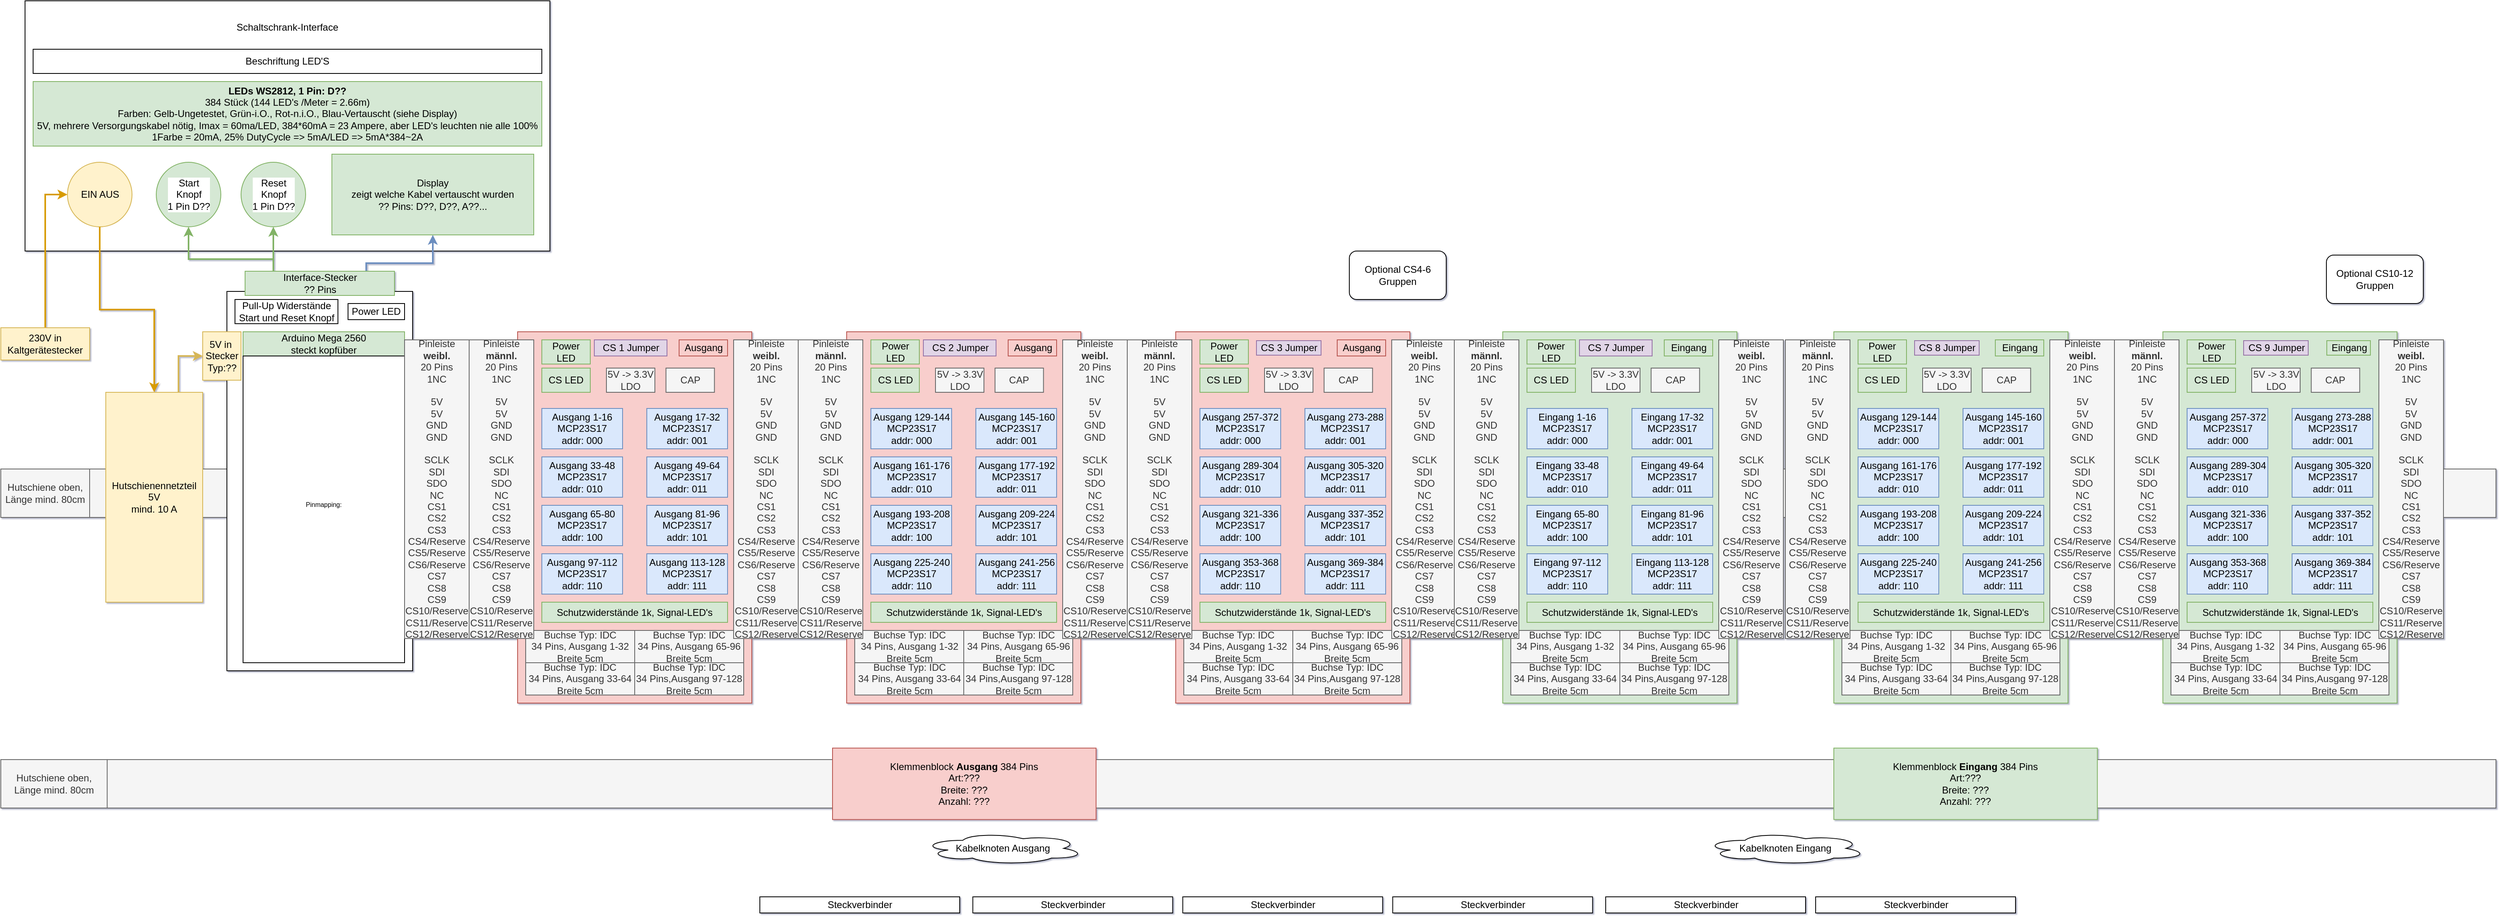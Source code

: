 <mxfile version="13.7.5" type="github"><diagram id="4r-zwSS6gZEXsT6ffk1Y" name="Übersicht"><mxGraphModel dx="1422" dy="910" grid="1" gridSize="10" guides="1" tooltips="1" connect="1" arrows="1" fold="1" page="1" pageScale="1" pageWidth="1654" pageHeight="1169" background="none" math="0" shadow="1"><root><mxCell id="0"/><mxCell id="1" parent="0"/><mxCell id="IHJFNJPG-D9lxWFkThoN-4" value="" style="group" vertex="1" connectable="0" parent="1"><mxGeometry x="110" y="960" width="3090" height="75.25" as="geometry"/></mxCell><mxCell id="PpDbgc6mo8BUQxqSgWj_-20" value="" style="rounded=0;whiteSpace=wrap;html=1;fillColor=#f5f5f5;strokeColor=#666666;fontColor=#333333;" parent="IHJFNJPG-D9lxWFkThoN-4" vertex="1"><mxGeometry width="3090.0" height="60" as="geometry"/></mxCell><mxCell id="IHJFNJPG-D9lxWFkThoN-3" value="Hutschiene oben,&lt;br&gt;Länge mind. 80cm" style="rounded=0;whiteSpace=wrap;html=1;fillColor=#f5f5f5;strokeColor=#666666;fontColor=#333333;" vertex="1" parent="IHJFNJPG-D9lxWFkThoN-4"><mxGeometry width="131.744" height="60" as="geometry"/></mxCell><mxCell id="58DMiKH8A3STGDAYHm9N-40" value="Klemmenblock &lt;b&gt;Ausgang &lt;/b&gt;384 Pins&lt;br&gt;Art:???&lt;br&gt;Breite: ???&lt;br&gt;Anzahl: ???" style="rounded=0;whiteSpace=wrap;html=1;fillColor=#f8cecc;strokeColor=#b85450;" parent="IHJFNJPG-D9lxWFkThoN-4" vertex="1"><mxGeometry x="1030.005" y="-14.25" width="326.366" height="88.5" as="geometry"/></mxCell><mxCell id="IHJFNJPG-D9lxWFkThoN-5" value="Klemmenblock &lt;b&gt;Eingang&amp;nbsp;&lt;/b&gt;384 Pins&lt;br&gt;Art:???&lt;br&gt;Breite: ???&lt;br&gt;Anzahl: ???" style="rounded=0;whiteSpace=wrap;html=1;fillColor=#d5e8d4;strokeColor=#82b366;" vertex="1" parent="IHJFNJPG-D9lxWFkThoN-4"><mxGeometry x="2269.998" y="-14.25" width="326.366" height="88.5" as="geometry"/></mxCell><mxCell id="PpDbgc6mo8BUQxqSgWj_-13" value="" style="rounded=0;whiteSpace=wrap;html=1;fillColor=#f5f5f5;strokeColor=#666666;fontColor=#333333;" parent="1" vertex="1"><mxGeometry x="110" y="600" width="3090" height="60" as="geometry"/></mxCell><mxCell id="PpDbgc6mo8BUQxqSgWj_-19" value=" Schaltschrank-Interface&lt;br&gt;&lt;br&gt;&lt;br&gt;&lt;br&gt;&lt;br&gt;&lt;br&gt;&lt;br&gt;&lt;br&gt;&lt;br&gt;&lt;br&gt;&lt;br&gt;&lt;br&gt;&lt;br&gt;&lt;br&gt;&lt;br&gt;&lt;br&gt;&lt;br&gt;&lt;br&gt;" style="rounded=0;whiteSpace=wrap;html=1;" parent="1" vertex="1"><mxGeometry x="140" y="20" width="650" height="310" as="geometry"/></mxCell><mxCell id="PpDbgc6mo8BUQxqSgWj_-25" style="edgeStyle=orthogonalEdgeStyle;rounded=0;orthogonalLoop=1;jettySize=auto;html=1;exitX=0.75;exitY=0;exitDx=0;exitDy=0;entryX=0.5;entryY=1;entryDx=0;entryDy=0;fillColor=#dae8fc;strokeColor=#6c8ebf;strokeWidth=2;" parent="1" source="PpDbgc6mo8BUQxqSgWj_-16" target="58DMiKH8A3STGDAYHm9N-43" edge="1"><mxGeometry relative="1" as="geometry"/></mxCell><mxCell id="PpDbgc6mo8BUQxqSgWj_-27" style="edgeStyle=orthogonalEdgeStyle;rounded=0;orthogonalLoop=1;jettySize=auto;html=1;exitX=0.25;exitY=0;exitDx=0;exitDy=0;entryX=0.5;entryY=1;entryDx=0;entryDy=0;strokeColor=#82b366;strokeWidth=2;fillColor=#d5e8d4;" parent="1" source="PpDbgc6mo8BUQxqSgWj_-16" target="58DMiKH8A3STGDAYHm9N-190" edge="1"><mxGeometry relative="1" as="geometry"/></mxCell><mxCell id="PpDbgc6mo8BUQxqSgWj_-28" style="edgeStyle=orthogonalEdgeStyle;rounded=0;orthogonalLoop=1;jettySize=auto;html=1;exitX=0.25;exitY=0;exitDx=0;exitDy=0;entryX=0.5;entryY=1;entryDx=0;entryDy=0;strokeColor=#82b366;strokeWidth=2;fillColor=#d5e8d4;" parent="1" source="PpDbgc6mo8BUQxqSgWj_-16" target="58DMiKH8A3STGDAYHm9N-191" edge="1"><mxGeometry relative="1" as="geometry"/></mxCell><mxCell id="PpDbgc6mo8BUQxqSgWj_-16" value="" style="rounded=0;whiteSpace=wrap;html=1;" parent="1" vertex="1"><mxGeometry x="390" y="380" width="230" height="470" as="geometry"/></mxCell><mxCell id="58DMiKH8A3STGDAYHm9N-43" value="Display&lt;br&gt;zeigt welche Kabel vertauscht wurden&lt;br&gt;?? Pins: D??, D??, A??..." style="rounded=0;whiteSpace=wrap;html=1;fillColor=#d5e8d4;strokeColor=#82b366;" parent="1" vertex="1"><mxGeometry x="520" y="210" width="250" height="100" as="geometry"/></mxCell><mxCell id="58DMiKH8A3STGDAYHm9N-44" value="&lt;b&gt;LEDs WS2812, 1 Pin: D??&lt;/b&gt;&lt;br&gt;384 Stück (144 LED's /Meter = 2.66m)&lt;br&gt;Farben: Gelb-Ungetestet, Grün-i.O., Rot-n.i.O., Blau-Vertauscht (siehe Display)&lt;br&gt;5V, mehrere Versorgungskabel nötig, Imax = 60ma/LED, 384*60mA = 23 Ampere, aber LED's leuchten nie alle 100%&lt;br&gt;1Farbe = 20mA, 25% DutyCycle =&amp;gt; 5mA/LED =&amp;gt; 5mA*384~2A" style="rounded=0;whiteSpace=wrap;html=1;fillColor=#d5e8d4;strokeColor=#82b366;" parent="1" vertex="1"><mxGeometry x="150" y="120" width="630" height="80" as="geometry"/></mxCell><mxCell id="PpDbgc6mo8BUQxqSgWj_-14" value="Hutschiene oben,&lt;br&gt;Länge mind. 80cm" style="rounded=0;whiteSpace=wrap;html=1;fillColor=#f5f5f5;strokeColor=#666666;fontColor=#333333;" parent="1" vertex="1"><mxGeometry x="110" y="600" width="110" height="60" as="geometry"/></mxCell><mxCell id="58DMiKH8A3STGDAYHm9N-190" value="Start&lt;br&gt;Knopf&lt;br&gt;1 Pin D??" style="ellipse;whiteSpace=wrap;html=1;aspect=fixed;labelBackgroundColor=#FFFFFF;strokeColor=#82b366;fillColor=#d5e8d4;" parent="1" vertex="1"><mxGeometry x="302.5" y="220" width="80" height="80" as="geometry"/></mxCell><mxCell id="PpDbgc6mo8BUQxqSgWj_-1" value="EIN AUS" style="ellipse;whiteSpace=wrap;html=1;aspect=fixed;fillColor=#fff2cc;strokeColor=#d6b656;" parent="1" vertex="1"><mxGeometry x="192.5" y="220" width="80" height="80" as="geometry"/></mxCell><mxCell id="PpDbgc6mo8BUQxqSgWj_-3" style="edgeStyle=orthogonalEdgeStyle;rounded=0;orthogonalLoop=1;jettySize=auto;html=1;exitX=0.5;exitY=1;exitDx=0;exitDy=0;entryX=0.5;entryY=0;entryDx=0;entryDy=0;fillColor=#ffe6cc;strokeColor=#d79b00;strokeWidth=2;" parent="1" source="PpDbgc6mo8BUQxqSgWj_-1" target="PpDbgc6mo8BUQxqSgWj_-2" edge="1"><mxGeometry relative="1" as="geometry"/></mxCell><mxCell id="F788LlJH-2IP6PnrwlRC-6" style="edgeStyle=orthogonalEdgeStyle;rounded=0;orthogonalLoop=1;jettySize=auto;html=1;exitX=0.75;exitY=0;exitDx=0;exitDy=0;entryX=0;entryY=0.5;entryDx=0;entryDy=0;strokeWidth=2;fillColor=#fff2cc;strokeColor=#d6b656;" edge="1" parent="1" source="PpDbgc6mo8BUQxqSgWj_-2" target="F788LlJH-2IP6PnrwlRC-5"><mxGeometry relative="1" as="geometry"/></mxCell><mxCell id="PpDbgc6mo8BUQxqSgWj_-2" value="Hutschienennetzteil&lt;br&gt;5V&lt;br&gt;mind. 10 A" style="rounded=0;whiteSpace=wrap;html=1;fillColor=#fff2cc;strokeColor=#d6b656;" parent="1" vertex="1"><mxGeometry x="240" y="505" width="120" height="260" as="geometry"/></mxCell><mxCell id="58DMiKH8A3STGDAYHm9N-1" value="Arduino Mega 2560&lt;br&gt;steckt kopfüber" style="rounded=0;whiteSpace=wrap;html=1;fillColor=#d5e8d4;strokeColor=#82b366;" parent="1" vertex="1"><mxGeometry x="410" y="430" width="200" height="30" as="geometry"/></mxCell><mxCell id="58DMiKH8A3STGDAYHm9N-191" value="Reset&lt;br&gt;Knopf&lt;br&gt;1 Pin D??" style="ellipse;whiteSpace=wrap;html=1;aspect=fixed;labelBackgroundColor=#FFFFFF;strokeColor=#82b366;fillColor=#d5e8d4;" parent="1" vertex="1"><mxGeometry x="407.5" y="220" width="80" height="80" as="geometry"/></mxCell><mxCell id="PpDbgc6mo8BUQxqSgWj_-22" value="Beschriftung LED'S" style="rounded=0;whiteSpace=wrap;html=1;" parent="1" vertex="1"><mxGeometry x="150" y="80" width="630" height="30" as="geometry"/></mxCell><mxCell id="PpDbgc6mo8BUQxqSgWj_-26" value="Interface-Stecker&lt;br&gt;?? Pins" style="rounded=0;whiteSpace=wrap;html=1;fillColor=#d5e8d4;strokeColor=#82b366;" parent="1" vertex="1"><mxGeometry x="412.5" y="355" width="185" height="30" as="geometry"/></mxCell><mxCell id="PpDbgc6mo8BUQxqSgWj_-154" value="&lt;font style=&quot;font-size: 8px&quot;&gt;Pinmapping:&lt;br&gt;&lt;br&gt;&lt;/font&gt;" style="rounded=0;whiteSpace=wrap;html=1;" parent="1" vertex="1"><mxGeometry x="410" y="460" width="200" height="380" as="geometry"/></mxCell><mxCell id="F788LlJH-2IP6PnrwlRC-2" style="edgeStyle=orthogonalEdgeStyle;rounded=0;orthogonalLoop=1;jettySize=auto;html=1;exitX=0.5;exitY=0;exitDx=0;exitDy=0;entryX=0;entryY=0.5;entryDx=0;entryDy=0;fillColor=#ffe6cc;strokeColor=#d79b00;strokeWidth=2;" edge="1" parent="1" source="F788LlJH-2IP6PnrwlRC-1" target="PpDbgc6mo8BUQxqSgWj_-1"><mxGeometry relative="1" as="geometry"/></mxCell><mxCell id="F788LlJH-2IP6PnrwlRC-1" value="230V in&lt;br&gt;Kaltgerätestecker" style="rounded=0;whiteSpace=wrap;html=1;fillColor=#fff2cc;strokeColor=#d6b656;" vertex="1" parent="1"><mxGeometry x="110" y="425" width="110" height="40" as="geometry"/></mxCell><mxCell id="F788LlJH-2IP6PnrwlRC-3" value="Pull-Up Widerstände Start und Reset Knopf" style="rounded=0;whiteSpace=wrap;html=1;" vertex="1" parent="1"><mxGeometry x="400" y="390" width="127.5" height="30" as="geometry"/></mxCell><mxCell id="F788LlJH-2IP6PnrwlRC-4" value="Power LED" style="rounded=0;whiteSpace=wrap;html=1;" vertex="1" parent="1"><mxGeometry x="540" y="395" width="70" height="20" as="geometry"/></mxCell><mxCell id="F788LlJH-2IP6PnrwlRC-5" value="5V in&amp;nbsp;&lt;br&gt;Stecker&lt;br&gt;Typ:??" style="rounded=0;whiteSpace=wrap;html=1;fillColor=#fff2cc;strokeColor=#d6b656;" vertex="1" parent="1"><mxGeometry x="360" y="430" width="47.5" height="60" as="geometry"/></mxCell><mxCell id="F788LlJH-2IP6PnrwlRC-9" value="Kabelknoten Ausgang" style="ellipse;shape=cloud;whiteSpace=wrap;html=1;" vertex="1" parent="1"><mxGeometry x="1251.25" y="1050" width="200" height="40" as="geometry"/></mxCell><mxCell id="F788LlJH-2IP6PnrwlRC-10" value="Kabelknoten Eingang" style="ellipse;shape=cloud;whiteSpace=wrap;html=1;" vertex="1" parent="1"><mxGeometry x="2220" y="1050" width="200" height="40" as="geometry"/></mxCell><mxCell id="F788LlJH-2IP6PnrwlRC-30" value="Pinleiste&lt;br&gt;&lt;b&gt;weibl.&lt;/b&gt;&lt;br&gt;20 Pins&lt;br&gt;1NC&lt;br&gt;&lt;br&gt;5V&lt;br&gt;5V&lt;br&gt;GND&lt;br&gt;GND&lt;br&gt;&lt;br&gt;SCLK&lt;br&gt;SDI&lt;br&gt;SDO&lt;br&gt;NC&lt;br&gt;CS1&lt;br&gt;CS2&lt;br&gt;CS3&lt;br&gt;CS4/Reserve&lt;br&gt;CS5/Reserve&lt;br&gt;CS6/Reserve&lt;br&gt;CS7&lt;br&gt;CS8&lt;br&gt;CS9&lt;br&gt;CS10/Reserve&lt;br&gt;CS11/Reserve&lt;br&gt;CS12/Reserve" style="rounded=0;whiteSpace=wrap;html=1;fillColor=#f5f5f5;strokeColor=#666666;fontColor=#333333;" vertex="1" parent="1"><mxGeometry x="610" y="440" width="80" height="370" as="geometry"/></mxCell><mxCell id="IHJFNJPG-D9lxWFkThoN-1" value="" style="group" vertex="1" connectable="0" parent="1"><mxGeometry x="690" y="430" width="2445" height="460" as="geometry"/></mxCell><mxCell id="F788LlJH-2IP6PnrwlRC-81" value="" style="group" vertex="1" connectable="0" parent="IHJFNJPG-D9lxWFkThoN-1"><mxGeometry width="407.5" height="460" as="geometry"/></mxCell><mxCell id="PpDbgc6mo8BUQxqSgWj_-75" value="" style="rounded=0;whiteSpace=wrap;html=1;fillColor=#f8cecc;strokeColor=#b85450;" parent="F788LlJH-2IP6PnrwlRC-81" vertex="1"><mxGeometry x="60" width="290" height="460" as="geometry"/></mxCell><mxCell id="PpDbgc6mo8BUQxqSgWj_-76" value="CS 1 Jumper" style="text;html=1;align=center;verticalAlign=middle;resizable=0;points=[];autosize=1;fillColor=#e1d5e7;strokeColor=#9673a6;" parent="F788LlJH-2IP6PnrwlRC-81" vertex="1"><mxGeometry x="155" y="10" width="90" height="20" as="geometry"/></mxCell><mxCell id="PpDbgc6mo8BUQxqSgWj_-78" value="Power LED" style="rounded=0;whiteSpace=wrap;html=1;fillColor=#d5e8d4;strokeColor=#82b366;" parent="F788LlJH-2IP6PnrwlRC-81" vertex="1"><mxGeometry x="90" y="10" width="60" height="30" as="geometry"/></mxCell><mxCell id="PpDbgc6mo8BUQxqSgWj_-79" value="CS LED" style="rounded=0;whiteSpace=wrap;html=1;fillColor=#d5e8d4;strokeColor=#82b366;" parent="F788LlJH-2IP6PnrwlRC-81" vertex="1"><mxGeometry x="90" y="45" width="60" height="30" as="geometry"/></mxCell><mxCell id="PpDbgc6mo8BUQxqSgWj_-80" value="5V -&amp;gt; 3.3V LDO" style="rounded=0;whiteSpace=wrap;html=1;fillColor=#f5f5f5;strokeColor=#666666;fontColor=#333333;" parent="F788LlJH-2IP6PnrwlRC-81" vertex="1"><mxGeometry x="170" y="45" width="60" height="30" as="geometry"/></mxCell><mxCell id="PpDbgc6mo8BUQxqSgWj_-81" value="CAP" style="rounded=0;whiteSpace=wrap;html=1;fillColor=#f5f5f5;strokeColor=#666666;fontColor=#333333;" parent="F788LlJH-2IP6PnrwlRC-81" vertex="1"><mxGeometry x="243.75" y="45" width="60" height="30" as="geometry"/></mxCell><mxCell id="PpDbgc6mo8BUQxqSgWj_-82" value="Schutzwiderstände 1k, Signal-LED's" style="rounded=0;whiteSpace=wrap;html=1;fillColor=#d5e8d4;strokeColor=#82b366;" parent="F788LlJH-2IP6PnrwlRC-81" vertex="1"><mxGeometry x="90" y="335" width="230" height="25" as="geometry"/></mxCell><mxCell id="PpDbgc6mo8BUQxqSgWj_-84" value="Ausgang" style="text;html=1;align=center;verticalAlign=middle;resizable=0;points=[];autosize=1;fillColor=#f8cecc;strokeColor=#b85450;" parent="F788LlJH-2IP6PnrwlRC-81" vertex="1"><mxGeometry x="260" y="10" width="60" height="20" as="geometry"/></mxCell><mxCell id="58DMiKH8A3STGDAYHm9N-45" value="Ausgang 1-16&lt;br&gt;MCP23S17&lt;br&gt;addr: 000" style="whiteSpace=wrap;html=1;" parent="F788LlJH-2IP6PnrwlRC-81" vertex="1"><mxGeometry x="90" y="95" width="100" height="50" as="geometry"/></mxCell><mxCell id="58DMiKH8A3STGDAYHm9N-47" value="Ausgang 17-32&lt;br&gt;MCP23S17&lt;br&gt;addr: 001" style="whiteSpace=wrap;html=1;" parent="F788LlJH-2IP6PnrwlRC-81" vertex="1"><mxGeometry x="220" y="95" width="100" height="50" as="geometry"/></mxCell><mxCell id="58DMiKH8A3STGDAYHm9N-48" value="Ausgang 33-48&lt;br&gt;MCP23S17&lt;br&gt;addr: 010" style="whiteSpace=wrap;html=1;" parent="F788LlJH-2IP6PnrwlRC-81" vertex="1"><mxGeometry x="90" y="155" width="100" height="50" as="geometry"/></mxCell><mxCell id="58DMiKH8A3STGDAYHm9N-49" value="Ausgang 65-80&lt;br&gt;MCP23S17&lt;br&gt;addr: 100" style="whiteSpace=wrap;html=1;" parent="F788LlJH-2IP6PnrwlRC-81" vertex="1"><mxGeometry x="90" y="215" width="100" height="50" as="geometry"/></mxCell><mxCell id="58DMiKH8A3STGDAYHm9N-50" value="Ausgang 49-64&lt;br&gt;MCP23S17&lt;br&gt;addr: 011" style="whiteSpace=wrap;html=1;" parent="F788LlJH-2IP6PnrwlRC-81" vertex="1"><mxGeometry x="220" y="155" width="100" height="50" as="geometry"/></mxCell><mxCell id="58DMiKH8A3STGDAYHm9N-51" value="Ausgang 81-96&lt;br&gt;MCP23S17&lt;br&gt;addr: 101" style="whiteSpace=wrap;html=1;" parent="F788LlJH-2IP6PnrwlRC-81" vertex="1"><mxGeometry x="220" y="215" width="100" height="50" as="geometry"/></mxCell><mxCell id="58DMiKH8A3STGDAYHm9N-52" value="Ausgang 97-112&lt;br&gt;MCP23S17&lt;br&gt;addr: 110" style="whiteSpace=wrap;html=1;" parent="F788LlJH-2IP6PnrwlRC-81" vertex="1"><mxGeometry x="90" y="275" width="100" height="50" as="geometry"/></mxCell><mxCell id="58DMiKH8A3STGDAYHm9N-53" value="Ausgang 113-128&lt;br&gt;MCP23S17&lt;br&gt;addr: 111" style="whiteSpace=wrap;html=1;fillColor=#dae8fc;strokeColor=#6c8ebf;" parent="F788LlJH-2IP6PnrwlRC-81" vertex="1"><mxGeometry x="220" y="275" width="100" height="50" as="geometry"/></mxCell><mxCell id="58DMiKH8A3STGDAYHm9N-84" value="Ausgang 1-16&lt;br&gt;MCP23S17&lt;br&gt;addr: 000" style="whiteSpace=wrap;html=1;" parent="F788LlJH-2IP6PnrwlRC-81" vertex="1"><mxGeometry x="90" y="95" width="100" height="50" as="geometry"/></mxCell><mxCell id="58DMiKH8A3STGDAYHm9N-85" value="Ausgang 33-48&lt;br&gt;MCP23S17&lt;br&gt;addr: 010" style="whiteSpace=wrap;html=1;" parent="F788LlJH-2IP6PnrwlRC-81" vertex="1"><mxGeometry x="90" y="155" width="100" height="50" as="geometry"/></mxCell><mxCell id="58DMiKH8A3STGDAYHm9N-86" value="Ausgang 65-80&lt;br&gt;MCP23S17&lt;br&gt;addr: 100" style="whiteSpace=wrap;html=1;" parent="F788LlJH-2IP6PnrwlRC-81" vertex="1"><mxGeometry x="90" y="215" width="100" height="50" as="geometry"/></mxCell><mxCell id="58DMiKH8A3STGDAYHm9N-87" value="Ausgang 1-16&lt;br&gt;MCP23S17&lt;br&gt;addr: 000" style="whiteSpace=wrap;html=1;" parent="F788LlJH-2IP6PnrwlRC-81" vertex="1"><mxGeometry x="90" y="95" width="100" height="50" as="geometry"/></mxCell><mxCell id="58DMiKH8A3STGDAYHm9N-88" value="Ausgang 33-48&lt;br&gt;MCP23S17&lt;br&gt;addr: 010" style="whiteSpace=wrap;html=1;" parent="F788LlJH-2IP6PnrwlRC-81" vertex="1"><mxGeometry x="90" y="155" width="100" height="50" as="geometry"/></mxCell><mxCell id="58DMiKH8A3STGDAYHm9N-89" value="Ausgang 65-80&lt;br&gt;MCP23S17&lt;br&gt;addr: 100" style="whiteSpace=wrap;html=1;" parent="F788LlJH-2IP6PnrwlRC-81" vertex="1"><mxGeometry x="90" y="215" width="100" height="50" as="geometry"/></mxCell><mxCell id="58DMiKH8A3STGDAYHm9N-90" value="Ausgang 1-16&lt;br&gt;MCP23S17&lt;br&gt;addr: 000" style="whiteSpace=wrap;html=1;" parent="F788LlJH-2IP6PnrwlRC-81" vertex="1"><mxGeometry x="90" y="95" width="100" height="50" as="geometry"/></mxCell><mxCell id="58DMiKH8A3STGDAYHm9N-91" value="Ausgang 33-48&lt;br&gt;MCP23S17&lt;br&gt;addr: 010" style="whiteSpace=wrap;html=1;" parent="F788LlJH-2IP6PnrwlRC-81" vertex="1"><mxGeometry x="90" y="155" width="100" height="50" as="geometry"/></mxCell><mxCell id="58DMiKH8A3STGDAYHm9N-92" value="Ausgang 65-80&lt;br&gt;MCP23S17&lt;br&gt;addr: 100" style="whiteSpace=wrap;html=1;" parent="F788LlJH-2IP6PnrwlRC-81" vertex="1"><mxGeometry x="90" y="215" width="100" height="50" as="geometry"/></mxCell><mxCell id="58DMiKH8A3STGDAYHm9N-93" value="Ausgang 1-16&lt;br&gt;MCP23S17&lt;br&gt;addr: 000" style="whiteSpace=wrap;html=1;fillColor=#dae8fc;strokeColor=#6c8ebf;" parent="F788LlJH-2IP6PnrwlRC-81" vertex="1"><mxGeometry x="90" y="95" width="100" height="50" as="geometry"/></mxCell><mxCell id="58DMiKH8A3STGDAYHm9N-94" value="Ausgang 33-48&lt;br&gt;MCP23S17&lt;br&gt;addr: 010" style="whiteSpace=wrap;html=1;" parent="F788LlJH-2IP6PnrwlRC-81" vertex="1"><mxGeometry x="90" y="155" width="100" height="50" as="geometry"/></mxCell><mxCell id="58DMiKH8A3STGDAYHm9N-95" value="Ausgang 65-80&lt;br&gt;MCP23S17&lt;br&gt;addr: 100" style="whiteSpace=wrap;html=1;" parent="F788LlJH-2IP6PnrwlRC-81" vertex="1"><mxGeometry x="90" y="215" width="100" height="50" as="geometry"/></mxCell><mxCell id="58DMiKH8A3STGDAYHm9N-96" value="Ausgang 49-64&lt;br&gt;MCP23S17&lt;br&gt;addr: 011" style="whiteSpace=wrap;html=1;" parent="F788LlJH-2IP6PnrwlRC-81" vertex="1"><mxGeometry x="220" y="155" width="100" height="50" as="geometry"/></mxCell><mxCell id="F788LlJH-2IP6PnrwlRC-19" value="" style="group;fillColor=#f5f5f5;strokeColor=#666666;fontColor=#333333;" vertex="1" connectable="0" parent="F788LlJH-2IP6PnrwlRC-81"><mxGeometry x="70" y="370" width="270" height="80" as="geometry"/></mxCell><mxCell id="F788LlJH-2IP6PnrwlRC-14" value="Buchse Typ: IDC&lt;br&gt;34 Pins, Ausgang 1-32&lt;br&gt;Breite 5cm" style="rounded=0;whiteSpace=wrap;html=1;fillColor=#f5f5f5;strokeColor=#666666;fontColor=#333333;" vertex="1" parent="F788LlJH-2IP6PnrwlRC-19"><mxGeometry x="135" y="40" width="135" height="40" as="geometry"/></mxCell><mxCell id="F788LlJH-2IP6PnrwlRC-16" value="" style="group;fillColor=#f5f5f5;strokeColor=#666666;fontColor=#333333;" vertex="1" connectable="0" parent="F788LlJH-2IP6PnrwlRC-19"><mxGeometry width="270" height="80" as="geometry"/></mxCell><mxCell id="F788LlJH-2IP6PnrwlRC-8" value="Buchse Typ: IDC&lt;br&gt;34 Pins, Ausgang 1-32&lt;br&gt;Breite 5cm" style="rounded=0;whiteSpace=wrap;html=1;fillColor=#f5f5f5;strokeColor=#666666;fontColor=#333333;" vertex="1" parent="F788LlJH-2IP6PnrwlRC-16"><mxGeometry width="135" height="40" as="geometry"/></mxCell><mxCell id="F788LlJH-2IP6PnrwlRC-13" value="Buchse Typ: IDC&lt;br&gt;34 Pins, Ausgang 33-64&lt;br&gt;Breite 5cm" style="rounded=0;whiteSpace=wrap;html=1;fillColor=#f5f5f5;strokeColor=#666666;fontColor=#333333;" vertex="1" parent="F788LlJH-2IP6PnrwlRC-16"><mxGeometry y="40" width="135" height="40" as="geometry"/></mxCell><mxCell id="F788LlJH-2IP6PnrwlRC-15" value="Buchse Typ: IDC&lt;br&gt;34 Pins,Ausgang 97-128&lt;br&gt;Breite 5cm" style="rounded=0;whiteSpace=wrap;html=1;fillColor=#f5f5f5;strokeColor=#666666;fontColor=#333333;" vertex="1" parent="F788LlJH-2IP6PnrwlRC-16"><mxGeometry x="135" y="40" width="135" height="40" as="geometry"/></mxCell><mxCell id="F788LlJH-2IP6PnrwlRC-18" value="" style="group;fillColor=#f5f5f5;strokeColor=#666666;fontColor=#333333;" vertex="1" connectable="0" parent="F788LlJH-2IP6PnrwlRC-19"><mxGeometry x="135" width="135" height="40" as="geometry"/></mxCell><mxCell id="F788LlJH-2IP6PnrwlRC-12" value="Buchse Typ: IDC&lt;br&gt;34 Pins, Ausgang 65-96&lt;br&gt;Breite 5cm" style="rounded=0;whiteSpace=wrap;html=1;fillColor=#f5f5f5;strokeColor=#666666;fontColor=#333333;" vertex="1" parent="F788LlJH-2IP6PnrwlRC-18"><mxGeometry width="135" height="40" as="geometry"/></mxCell><mxCell id="F788LlJH-2IP6PnrwlRC-20" value="Ausgang 33-48&lt;br&gt;MCP23S17&lt;br&gt;addr: 010" style="whiteSpace=wrap;html=1;" vertex="1" parent="F788LlJH-2IP6PnrwlRC-81"><mxGeometry x="90" y="155" width="100" height="50" as="geometry"/></mxCell><mxCell id="F788LlJH-2IP6PnrwlRC-21" value="Ausgang 65-80&lt;br&gt;MCP23S17&lt;br&gt;addr: 100" style="whiteSpace=wrap;html=1;" vertex="1" parent="F788LlJH-2IP6PnrwlRC-81"><mxGeometry x="90" y="215" width="100" height="50" as="geometry"/></mxCell><mxCell id="F788LlJH-2IP6PnrwlRC-22" value="Ausgang 97-112&lt;br&gt;MCP23S17&lt;br&gt;addr: 110" style="whiteSpace=wrap;html=1;" vertex="1" parent="F788LlJH-2IP6PnrwlRC-81"><mxGeometry x="90" y="275" width="100" height="50" as="geometry"/></mxCell><mxCell id="F788LlJH-2IP6PnrwlRC-23" value="Ausgang 33-48&lt;br&gt;MCP23S17&lt;br&gt;addr: 010" style="whiteSpace=wrap;html=1;fillColor=#dae8fc;strokeColor=#6c8ebf;" vertex="1" parent="F788LlJH-2IP6PnrwlRC-81"><mxGeometry x="90" y="155" width="100" height="50" as="geometry"/></mxCell><mxCell id="F788LlJH-2IP6PnrwlRC-24" value="Ausgang 65-80&lt;br&gt;MCP23S17&lt;br&gt;addr: 100" style="whiteSpace=wrap;html=1;fillColor=#dae8fc;strokeColor=#6c8ebf;" vertex="1" parent="F788LlJH-2IP6PnrwlRC-81"><mxGeometry x="90" y="215" width="100" height="50" as="geometry"/></mxCell><mxCell id="F788LlJH-2IP6PnrwlRC-25" value="Ausgang 97-112&lt;br&gt;MCP23S17&lt;br&gt;addr: 110" style="whiteSpace=wrap;html=1;fillColor=#dae8fc;strokeColor=#6c8ebf;" vertex="1" parent="F788LlJH-2IP6PnrwlRC-81"><mxGeometry x="90" y="275" width="100" height="50" as="geometry"/></mxCell><mxCell id="F788LlJH-2IP6PnrwlRC-26" value="Ausgang 49-64&lt;br&gt;MCP23S17&lt;br&gt;addr: 011" style="whiteSpace=wrap;html=1;fillColor=#dae8fc;strokeColor=#6c8ebf;" vertex="1" parent="F788LlJH-2IP6PnrwlRC-81"><mxGeometry x="220" y="155" width="100" height="50" as="geometry"/></mxCell><mxCell id="F788LlJH-2IP6PnrwlRC-27" value="Ausgang 17-32&lt;br&gt;MCP23S17&lt;br&gt;addr: 001" style="whiteSpace=wrap;html=1;fillColor=#dae8fc;strokeColor=#6c8ebf;" vertex="1" parent="F788LlJH-2IP6PnrwlRC-81"><mxGeometry x="220" y="95" width="100" height="50" as="geometry"/></mxCell><mxCell id="F788LlJH-2IP6PnrwlRC-28" value="Ausgang 81-96&lt;br&gt;MCP23S17&lt;br&gt;addr: 101" style="whiteSpace=wrap;html=1;fillColor=#dae8fc;strokeColor=#6c8ebf;" vertex="1" parent="F788LlJH-2IP6PnrwlRC-81"><mxGeometry x="220" y="215" width="100" height="50" as="geometry"/></mxCell><mxCell id="F788LlJH-2IP6PnrwlRC-31" value="Pinleiste&lt;br&gt;&lt;b&gt;weibl.&lt;/b&gt;&lt;br&gt;20 Pins&lt;br&gt;1NC&lt;br&gt;&lt;br&gt;5V&lt;br&gt;5V&lt;br&gt;GND&lt;br&gt;GND&lt;br&gt;&lt;br&gt;SCLK&lt;br&gt;SDI&lt;br&gt;SDO&lt;br&gt;NC&lt;br&gt;CS1&lt;br&gt;CS2&lt;br&gt;CS3&lt;br&gt;CS4/Reserve&lt;br&gt;CS5/Reserve&lt;br&gt;CS6/Reserve&lt;br&gt;CS7&lt;br&gt;CS8&lt;br&gt;CS9&lt;br&gt;CS10/Reserve&lt;br&gt;CS11/Reserve&lt;br&gt;CS12/Reserve" style="rounded=0;whiteSpace=wrap;html=1;fillColor=#f5f5f5;strokeColor=#666666;fontColor=#333333;" vertex="1" parent="F788LlJH-2IP6PnrwlRC-81"><mxGeometry x="327.5" y="10" width="80" height="370" as="geometry"/></mxCell><mxCell id="PpDbgc6mo8BUQxqSgWj_-77" value="Pinleiste&lt;br&gt;&lt;b&gt;männl.&lt;/b&gt;&lt;br&gt;20 Pins&lt;br&gt;1NC&lt;br&gt;&lt;br&gt;5V&lt;br&gt;5V&lt;br&gt;GND&lt;br&gt;GND&lt;br&gt;&lt;br&gt;SCLK&lt;br&gt;SDI&lt;br&gt;SDO&lt;br&gt;NC&lt;br&gt;CS1&lt;br&gt;CS2&lt;br&gt;CS3&lt;br&gt;CS4/Reserve&lt;br&gt;CS5/Reserve&lt;br&gt;CS6/Reserve&lt;br&gt;CS7&lt;br&gt;CS8&lt;br&gt;CS9&lt;br&gt;CS10/Reserve&lt;br&gt;CS11/Reserve&lt;br&gt;CS12/Reserve" style="rounded=0;whiteSpace=wrap;html=1;fillColor=#f5f5f5;strokeColor=#666666;fontColor=#333333;" parent="F788LlJH-2IP6PnrwlRC-81" vertex="1"><mxGeometry y="10" width="80" height="370" as="geometry"/></mxCell><mxCell id="F788LlJH-2IP6PnrwlRC-82" value="" style="group" vertex="1" connectable="0" parent="IHJFNJPG-D9lxWFkThoN-1"><mxGeometry x="407.5" width="407.5" height="460" as="geometry"/></mxCell><mxCell id="F788LlJH-2IP6PnrwlRC-83" value="" style="rounded=0;whiteSpace=wrap;html=1;fillColor=#f8cecc;strokeColor=#b85450;" vertex="1" parent="F788LlJH-2IP6PnrwlRC-82"><mxGeometry x="60" width="290" height="460" as="geometry"/></mxCell><mxCell id="F788LlJH-2IP6PnrwlRC-84" value="CS 2 Jumper" style="text;html=1;align=center;verticalAlign=middle;resizable=0;points=[];autosize=1;fillColor=#e1d5e7;strokeColor=#9673a6;" vertex="1" parent="F788LlJH-2IP6PnrwlRC-82"><mxGeometry x="155" y="10" width="90" height="20" as="geometry"/></mxCell><mxCell id="F788LlJH-2IP6PnrwlRC-85" value="Power LED" style="rounded=0;whiteSpace=wrap;html=1;fillColor=#d5e8d4;strokeColor=#82b366;" vertex="1" parent="F788LlJH-2IP6PnrwlRC-82"><mxGeometry x="90" y="10" width="60" height="30" as="geometry"/></mxCell><mxCell id="F788LlJH-2IP6PnrwlRC-86" value="CS LED" style="rounded=0;whiteSpace=wrap;html=1;fillColor=#d5e8d4;strokeColor=#82b366;" vertex="1" parent="F788LlJH-2IP6PnrwlRC-82"><mxGeometry x="90" y="45" width="60" height="30" as="geometry"/></mxCell><mxCell id="F788LlJH-2IP6PnrwlRC-87" value="5V -&amp;gt; 3.3V LDO" style="rounded=0;whiteSpace=wrap;html=1;fillColor=#f5f5f5;strokeColor=#666666;fontColor=#333333;" vertex="1" parent="F788LlJH-2IP6PnrwlRC-82"><mxGeometry x="170" y="45" width="60" height="30" as="geometry"/></mxCell><mxCell id="F788LlJH-2IP6PnrwlRC-88" value="CAP" style="rounded=0;whiteSpace=wrap;html=1;fillColor=#f5f5f5;strokeColor=#666666;fontColor=#333333;" vertex="1" parent="F788LlJH-2IP6PnrwlRC-82"><mxGeometry x="243.75" y="45" width="60" height="30" as="geometry"/></mxCell><mxCell id="F788LlJH-2IP6PnrwlRC-89" value="Schutzwiderstände 1k, Signal-LED's" style="rounded=0;whiteSpace=wrap;html=1;fillColor=#d5e8d4;strokeColor=#82b366;" vertex="1" parent="F788LlJH-2IP6PnrwlRC-82"><mxGeometry x="90" y="335" width="230" height="25" as="geometry"/></mxCell><mxCell id="F788LlJH-2IP6PnrwlRC-90" value="Ausgang" style="text;html=1;align=center;verticalAlign=middle;resizable=0;points=[];autosize=1;fillColor=#f8cecc;strokeColor=#b85450;" vertex="1" parent="F788LlJH-2IP6PnrwlRC-82"><mxGeometry x="260" y="10" width="60" height="20" as="geometry"/></mxCell><mxCell id="F788LlJH-2IP6PnrwlRC-91" value="Ausgang 1-16&lt;br&gt;MCP23S17&lt;br&gt;addr: 000" style="whiteSpace=wrap;html=1;" vertex="1" parent="F788LlJH-2IP6PnrwlRC-82"><mxGeometry x="90" y="95" width="100" height="50" as="geometry"/></mxCell><mxCell id="F788LlJH-2IP6PnrwlRC-92" value="Ausgang 17-32&lt;br&gt;MCP23S17&lt;br&gt;addr: 001" style="whiteSpace=wrap;html=1;" vertex="1" parent="F788LlJH-2IP6PnrwlRC-82"><mxGeometry x="220" y="95" width="100" height="50" as="geometry"/></mxCell><mxCell id="F788LlJH-2IP6PnrwlRC-93" value="Ausgang 33-48&lt;br&gt;MCP23S17&lt;br&gt;addr: 010" style="whiteSpace=wrap;html=1;" vertex="1" parent="F788LlJH-2IP6PnrwlRC-82"><mxGeometry x="90" y="155" width="100" height="50" as="geometry"/></mxCell><mxCell id="F788LlJH-2IP6PnrwlRC-94" value="Ausgang 65-80&lt;br&gt;MCP23S17&lt;br&gt;addr: 100" style="whiteSpace=wrap;html=1;" vertex="1" parent="F788LlJH-2IP6PnrwlRC-82"><mxGeometry x="90" y="215" width="100" height="50" as="geometry"/></mxCell><mxCell id="F788LlJH-2IP6PnrwlRC-95" value="Ausgang 49-64&lt;br&gt;MCP23S17&lt;br&gt;addr: 011" style="whiteSpace=wrap;html=1;" vertex="1" parent="F788LlJH-2IP6PnrwlRC-82"><mxGeometry x="220" y="155" width="100" height="50" as="geometry"/></mxCell><mxCell id="F788LlJH-2IP6PnrwlRC-96" value="Ausgang 81-96&lt;br&gt;MCP23S17&lt;br&gt;addr: 101" style="whiteSpace=wrap;html=1;" vertex="1" parent="F788LlJH-2IP6PnrwlRC-82"><mxGeometry x="220" y="215" width="100" height="50" as="geometry"/></mxCell><mxCell id="F788LlJH-2IP6PnrwlRC-97" value="Ausgang 97-112&lt;br&gt;MCP23S17&lt;br&gt;addr: 110" style="whiteSpace=wrap;html=1;" vertex="1" parent="F788LlJH-2IP6PnrwlRC-82"><mxGeometry x="90" y="275" width="100" height="50" as="geometry"/></mxCell><mxCell id="F788LlJH-2IP6PnrwlRC-98" value="Ausgang 241-256&lt;br&gt;MCP23S17&lt;br&gt;addr: 111" style="whiteSpace=wrap;html=1;fillColor=#dae8fc;strokeColor=#6c8ebf;" vertex="1" parent="F788LlJH-2IP6PnrwlRC-82"><mxGeometry x="220" y="275" width="100" height="50" as="geometry"/></mxCell><mxCell id="F788LlJH-2IP6PnrwlRC-99" value="Ausgang 1-16&lt;br&gt;MCP23S17&lt;br&gt;addr: 000" style="whiteSpace=wrap;html=1;" vertex="1" parent="F788LlJH-2IP6PnrwlRC-82"><mxGeometry x="90" y="95" width="100" height="50" as="geometry"/></mxCell><mxCell id="F788LlJH-2IP6PnrwlRC-100" value="Ausgang 33-48&lt;br&gt;MCP23S17&lt;br&gt;addr: 010" style="whiteSpace=wrap;html=1;" vertex="1" parent="F788LlJH-2IP6PnrwlRC-82"><mxGeometry x="90" y="155" width="100" height="50" as="geometry"/></mxCell><mxCell id="F788LlJH-2IP6PnrwlRC-101" value="Ausgang 65-80&lt;br&gt;MCP23S17&lt;br&gt;addr: 100" style="whiteSpace=wrap;html=1;" vertex="1" parent="F788LlJH-2IP6PnrwlRC-82"><mxGeometry x="90" y="215" width="100" height="50" as="geometry"/></mxCell><mxCell id="F788LlJH-2IP6PnrwlRC-102" value="Ausgang 1-16&lt;br&gt;MCP23S17&lt;br&gt;addr: 000" style="whiteSpace=wrap;html=1;" vertex="1" parent="F788LlJH-2IP6PnrwlRC-82"><mxGeometry x="90" y="95" width="100" height="50" as="geometry"/></mxCell><mxCell id="F788LlJH-2IP6PnrwlRC-103" value="Ausgang 33-48&lt;br&gt;MCP23S17&lt;br&gt;addr: 010" style="whiteSpace=wrap;html=1;" vertex="1" parent="F788LlJH-2IP6PnrwlRC-82"><mxGeometry x="90" y="155" width="100" height="50" as="geometry"/></mxCell><mxCell id="F788LlJH-2IP6PnrwlRC-104" value="Ausgang 65-80&lt;br&gt;MCP23S17&lt;br&gt;addr: 100" style="whiteSpace=wrap;html=1;" vertex="1" parent="F788LlJH-2IP6PnrwlRC-82"><mxGeometry x="90" y="215" width="100" height="50" as="geometry"/></mxCell><mxCell id="F788LlJH-2IP6PnrwlRC-105" value="Ausgang 1-16&lt;br&gt;MCP23S17&lt;br&gt;addr: 000" style="whiteSpace=wrap;html=1;" vertex="1" parent="F788LlJH-2IP6PnrwlRC-82"><mxGeometry x="90" y="95" width="100" height="50" as="geometry"/></mxCell><mxCell id="F788LlJH-2IP6PnrwlRC-106" value="Ausgang 33-48&lt;br&gt;MCP23S17&lt;br&gt;addr: 010" style="whiteSpace=wrap;html=1;" vertex="1" parent="F788LlJH-2IP6PnrwlRC-82"><mxGeometry x="90" y="155" width="100" height="50" as="geometry"/></mxCell><mxCell id="F788LlJH-2IP6PnrwlRC-107" value="Ausgang 65-80&lt;br&gt;MCP23S17&lt;br&gt;addr: 100" style="whiteSpace=wrap;html=1;" vertex="1" parent="F788LlJH-2IP6PnrwlRC-82"><mxGeometry x="90" y="215" width="100" height="50" as="geometry"/></mxCell><mxCell id="F788LlJH-2IP6PnrwlRC-108" value="Ausgang 129-144&lt;br&gt;MCP23S17&lt;br&gt;addr: 000" style="whiteSpace=wrap;html=1;fillColor=#dae8fc;strokeColor=#6c8ebf;" vertex="1" parent="F788LlJH-2IP6PnrwlRC-82"><mxGeometry x="90" y="95" width="100" height="50" as="geometry"/></mxCell><mxCell id="F788LlJH-2IP6PnrwlRC-109" value="Ausgang 33-48&lt;br&gt;MCP23S17&lt;br&gt;addr: 010" style="whiteSpace=wrap;html=1;" vertex="1" parent="F788LlJH-2IP6PnrwlRC-82"><mxGeometry x="90" y="155" width="100" height="50" as="geometry"/></mxCell><mxCell id="F788LlJH-2IP6PnrwlRC-110" value="Ausgang 65-80&lt;br&gt;MCP23S17&lt;br&gt;addr: 100" style="whiteSpace=wrap;html=1;" vertex="1" parent="F788LlJH-2IP6PnrwlRC-82"><mxGeometry x="90" y="215" width="100" height="50" as="geometry"/></mxCell><mxCell id="F788LlJH-2IP6PnrwlRC-111" value="Ausgang 49-64&lt;br&gt;MCP23S17&lt;br&gt;addr: 011" style="whiteSpace=wrap;html=1;" vertex="1" parent="F788LlJH-2IP6PnrwlRC-82"><mxGeometry x="220" y="155" width="100" height="50" as="geometry"/></mxCell><mxCell id="F788LlJH-2IP6PnrwlRC-112" value="" style="group;fillColor=#f5f5f5;strokeColor=#666666;fontColor=#333333;" vertex="1" connectable="0" parent="F788LlJH-2IP6PnrwlRC-82"><mxGeometry x="70" y="370" width="270" height="80" as="geometry"/></mxCell><mxCell id="F788LlJH-2IP6PnrwlRC-113" value="Buchse Typ: IDC&lt;br&gt;34 Pins, Ausgang 1-32&lt;br&gt;Breite 5cm" style="rounded=0;whiteSpace=wrap;html=1;fillColor=#f5f5f5;strokeColor=#666666;fontColor=#333333;" vertex="1" parent="F788LlJH-2IP6PnrwlRC-112"><mxGeometry x="135" y="40" width="135" height="40" as="geometry"/></mxCell><mxCell id="F788LlJH-2IP6PnrwlRC-114" value="" style="group;fillColor=#f5f5f5;strokeColor=#666666;fontColor=#333333;" vertex="1" connectable="0" parent="F788LlJH-2IP6PnrwlRC-112"><mxGeometry width="270" height="80" as="geometry"/></mxCell><mxCell id="F788LlJH-2IP6PnrwlRC-115" value="Buchse Typ: IDC&lt;br&gt;34 Pins, Ausgang 1-32&lt;br&gt;Breite 5cm" style="rounded=0;whiteSpace=wrap;html=1;fillColor=#f5f5f5;strokeColor=#666666;fontColor=#333333;" vertex="1" parent="F788LlJH-2IP6PnrwlRC-114"><mxGeometry width="135" height="40" as="geometry"/></mxCell><mxCell id="F788LlJH-2IP6PnrwlRC-116" value="Buchse Typ: IDC&lt;br&gt;34 Pins, Ausgang 33-64&lt;br&gt;Breite 5cm" style="rounded=0;whiteSpace=wrap;html=1;fillColor=#f5f5f5;strokeColor=#666666;fontColor=#333333;" vertex="1" parent="F788LlJH-2IP6PnrwlRC-114"><mxGeometry y="40" width="135" height="40" as="geometry"/></mxCell><mxCell id="F788LlJH-2IP6PnrwlRC-117" value="Buchse Typ: IDC&lt;br&gt;34 Pins,Ausgang 97-128&lt;br&gt;Breite 5cm" style="rounded=0;whiteSpace=wrap;html=1;fillColor=#f5f5f5;strokeColor=#666666;fontColor=#333333;" vertex="1" parent="F788LlJH-2IP6PnrwlRC-114"><mxGeometry x="135" y="40" width="135" height="40" as="geometry"/></mxCell><mxCell id="F788LlJH-2IP6PnrwlRC-118" value="" style="group;fillColor=#f5f5f5;strokeColor=#666666;fontColor=#333333;" vertex="1" connectable="0" parent="F788LlJH-2IP6PnrwlRC-112"><mxGeometry x="135" width="135" height="40" as="geometry"/></mxCell><mxCell id="F788LlJH-2IP6PnrwlRC-119" value="Buchse Typ: IDC&lt;br&gt;34 Pins, Ausgang 65-96&lt;br&gt;Breite 5cm" style="rounded=0;whiteSpace=wrap;html=1;fillColor=#f5f5f5;strokeColor=#666666;fontColor=#333333;" vertex="1" parent="F788LlJH-2IP6PnrwlRC-118"><mxGeometry width="135" height="40" as="geometry"/></mxCell><mxCell id="F788LlJH-2IP6PnrwlRC-120" value="Ausgang 33-48&lt;br&gt;MCP23S17&lt;br&gt;addr: 010" style="whiteSpace=wrap;html=1;" vertex="1" parent="F788LlJH-2IP6PnrwlRC-82"><mxGeometry x="90" y="155" width="100" height="50" as="geometry"/></mxCell><mxCell id="F788LlJH-2IP6PnrwlRC-121" value="Ausgang 65-80&lt;br&gt;MCP23S17&lt;br&gt;addr: 100" style="whiteSpace=wrap;html=1;" vertex="1" parent="F788LlJH-2IP6PnrwlRC-82"><mxGeometry x="90" y="215" width="100" height="50" as="geometry"/></mxCell><mxCell id="F788LlJH-2IP6PnrwlRC-122" value="Ausgang 97-112&lt;br&gt;MCP23S17&lt;br&gt;addr: 110" style="whiteSpace=wrap;html=1;" vertex="1" parent="F788LlJH-2IP6PnrwlRC-82"><mxGeometry x="90" y="275" width="100" height="50" as="geometry"/></mxCell><mxCell id="F788LlJH-2IP6PnrwlRC-123" value="Ausgang 161-176&lt;br&gt;MCP23S17&lt;br&gt;addr: 010" style="whiteSpace=wrap;html=1;fillColor=#dae8fc;strokeColor=#6c8ebf;" vertex="1" parent="F788LlJH-2IP6PnrwlRC-82"><mxGeometry x="90" y="155" width="100" height="50" as="geometry"/></mxCell><mxCell id="F788LlJH-2IP6PnrwlRC-124" value="Ausgang 193-208&lt;br&gt;MCP23S17&lt;br&gt;addr: 100" style="whiteSpace=wrap;html=1;fillColor=#dae8fc;strokeColor=#6c8ebf;" vertex="1" parent="F788LlJH-2IP6PnrwlRC-82"><mxGeometry x="90" y="215" width="100" height="50" as="geometry"/></mxCell><mxCell id="F788LlJH-2IP6PnrwlRC-125" value="Ausgang 225-240&lt;br&gt;MCP23S17&lt;br&gt;addr: 110" style="whiteSpace=wrap;html=1;fillColor=#dae8fc;strokeColor=#6c8ebf;" vertex="1" parent="F788LlJH-2IP6PnrwlRC-82"><mxGeometry x="90" y="275" width="100" height="50" as="geometry"/></mxCell><mxCell id="F788LlJH-2IP6PnrwlRC-126" value="Ausgang 177-192&lt;br&gt;MCP23S17&lt;br&gt;addr: 011" style="whiteSpace=wrap;html=1;fillColor=#dae8fc;strokeColor=#6c8ebf;" vertex="1" parent="F788LlJH-2IP6PnrwlRC-82"><mxGeometry x="220" y="155" width="100" height="50" as="geometry"/></mxCell><mxCell id="F788LlJH-2IP6PnrwlRC-127" value="Ausgang 145-160&lt;br&gt;MCP23S17&lt;br&gt;addr: 001" style="whiteSpace=wrap;html=1;fillColor=#dae8fc;strokeColor=#6c8ebf;" vertex="1" parent="F788LlJH-2IP6PnrwlRC-82"><mxGeometry x="220" y="95" width="100" height="50" as="geometry"/></mxCell><mxCell id="F788LlJH-2IP6PnrwlRC-128" value="Ausgang 209-224&lt;br&gt;MCP23S17&lt;br&gt;addr: 101" style="whiteSpace=wrap;html=1;fillColor=#dae8fc;strokeColor=#6c8ebf;" vertex="1" parent="F788LlJH-2IP6PnrwlRC-82"><mxGeometry x="220" y="215" width="100" height="50" as="geometry"/></mxCell><mxCell id="F788LlJH-2IP6PnrwlRC-129" value="Pinleiste&lt;br&gt;&lt;b&gt;weibl.&lt;/b&gt;&lt;br&gt;20 Pins&lt;br&gt;1NC&lt;br&gt;&lt;br&gt;5V&lt;br&gt;5V&lt;br&gt;GND&lt;br&gt;GND&lt;br&gt;&lt;br&gt;SCLK&lt;br&gt;SDI&lt;br&gt;SDO&lt;br&gt;NC&lt;br&gt;CS1&lt;br&gt;CS2&lt;br&gt;CS3&lt;br&gt;CS4/Reserve&lt;br&gt;CS5/Reserve&lt;br&gt;CS6/Reserve&lt;br&gt;CS7&lt;br&gt;CS8&lt;br&gt;CS9&lt;br&gt;CS10/Reserve&lt;br&gt;CS11/Reserve&lt;br&gt;CS12/Reserve" style="rounded=0;whiteSpace=wrap;html=1;fillColor=#f5f5f5;strokeColor=#666666;fontColor=#333333;" vertex="1" parent="F788LlJH-2IP6PnrwlRC-82"><mxGeometry x="327.5" y="10" width="80" height="370" as="geometry"/></mxCell><mxCell id="F788LlJH-2IP6PnrwlRC-130" value="Pinleiste&lt;br&gt;&lt;b&gt;männl.&lt;/b&gt;&lt;br&gt;20 Pins&lt;br&gt;1NC&lt;br&gt;&lt;br&gt;5V&lt;br&gt;5V&lt;br&gt;GND&lt;br&gt;GND&lt;br&gt;&lt;br&gt;SCLK&lt;br&gt;SDI&lt;br&gt;SDO&lt;br&gt;NC&lt;br&gt;CS1&lt;br&gt;CS2&lt;br&gt;CS3&lt;br&gt;CS4/Reserve&lt;br&gt;CS5/Reserve&lt;br&gt;CS6/Reserve&lt;br&gt;CS7&lt;br&gt;CS8&lt;br&gt;CS9&lt;br&gt;CS10/Reserve&lt;br&gt;CS11/Reserve&lt;br&gt;CS12/Reserve" style="rounded=0;whiteSpace=wrap;html=1;fillColor=#f5f5f5;strokeColor=#666666;fontColor=#333333;" vertex="1" parent="F788LlJH-2IP6PnrwlRC-82"><mxGeometry y="10" width="80" height="370" as="geometry"/></mxCell><mxCell id="F788LlJH-2IP6PnrwlRC-133" value="" style="group" vertex="1" connectable="0" parent="IHJFNJPG-D9lxWFkThoN-1"><mxGeometry x="815" width="407.5" height="460" as="geometry"/></mxCell><mxCell id="F788LlJH-2IP6PnrwlRC-134" value="" style="rounded=0;whiteSpace=wrap;html=1;fillColor=#f8cecc;strokeColor=#b85450;" vertex="1" parent="F788LlJH-2IP6PnrwlRC-133"><mxGeometry x="60" width="290" height="460" as="geometry"/></mxCell><mxCell id="F788LlJH-2IP6PnrwlRC-135" value="CS 3 Jumper" style="text;html=1;align=center;verticalAlign=middle;resizable=0;points=[];autosize=1;fillColor=#e1d5e7;strokeColor=#9673a6;" vertex="1" parent="F788LlJH-2IP6PnrwlRC-133"><mxGeometry x="160" y="11" width="80" height="18" as="geometry"/></mxCell><mxCell id="F788LlJH-2IP6PnrwlRC-136" value="Power LED" style="rounded=0;whiteSpace=wrap;html=1;fillColor=#d5e8d4;strokeColor=#82b366;" vertex="1" parent="F788LlJH-2IP6PnrwlRC-133"><mxGeometry x="90" y="10" width="60" height="30" as="geometry"/></mxCell><mxCell id="F788LlJH-2IP6PnrwlRC-137" value="CS LED" style="rounded=0;whiteSpace=wrap;html=1;fillColor=#d5e8d4;strokeColor=#82b366;" vertex="1" parent="F788LlJH-2IP6PnrwlRC-133"><mxGeometry x="90" y="45" width="60" height="30" as="geometry"/></mxCell><mxCell id="F788LlJH-2IP6PnrwlRC-138" value="5V -&amp;gt; 3.3V LDO" style="rounded=0;whiteSpace=wrap;html=1;fillColor=#f5f5f5;strokeColor=#666666;fontColor=#333333;" vertex="1" parent="F788LlJH-2IP6PnrwlRC-133"><mxGeometry x="170" y="45" width="60" height="30" as="geometry"/></mxCell><mxCell id="F788LlJH-2IP6PnrwlRC-139" value="CAP" style="rounded=0;whiteSpace=wrap;html=1;fillColor=#f5f5f5;strokeColor=#666666;fontColor=#333333;" vertex="1" parent="F788LlJH-2IP6PnrwlRC-133"><mxGeometry x="243.75" y="45" width="60" height="30" as="geometry"/></mxCell><mxCell id="F788LlJH-2IP6PnrwlRC-140" value="Schutzwiderstände 1k, Signal-LED's" style="rounded=0;whiteSpace=wrap;html=1;fillColor=#d5e8d4;strokeColor=#82b366;" vertex="1" parent="F788LlJH-2IP6PnrwlRC-133"><mxGeometry x="90" y="335" width="230" height="25" as="geometry"/></mxCell><mxCell id="F788LlJH-2IP6PnrwlRC-141" value="Ausgang" style="text;html=1;align=center;verticalAlign=middle;resizable=0;points=[];autosize=1;fillColor=#f8cecc;strokeColor=#b85450;" vertex="1" parent="F788LlJH-2IP6PnrwlRC-133"><mxGeometry x="260" y="10" width="60" height="20" as="geometry"/></mxCell><mxCell id="F788LlJH-2IP6PnrwlRC-142" value="Ausgang 1-16&lt;br&gt;MCP23S17&lt;br&gt;addr: 000" style="whiteSpace=wrap;html=1;" vertex="1" parent="F788LlJH-2IP6PnrwlRC-133"><mxGeometry x="90" y="95" width="100" height="50" as="geometry"/></mxCell><mxCell id="F788LlJH-2IP6PnrwlRC-143" value="Ausgang 17-32&lt;br&gt;MCP23S17&lt;br&gt;addr: 001" style="whiteSpace=wrap;html=1;" vertex="1" parent="F788LlJH-2IP6PnrwlRC-133"><mxGeometry x="220" y="95" width="100" height="50" as="geometry"/></mxCell><mxCell id="F788LlJH-2IP6PnrwlRC-144" value="Ausgang 33-48&lt;br&gt;MCP23S17&lt;br&gt;addr: 010" style="whiteSpace=wrap;html=1;" vertex="1" parent="F788LlJH-2IP6PnrwlRC-133"><mxGeometry x="90" y="155" width="100" height="50" as="geometry"/></mxCell><mxCell id="F788LlJH-2IP6PnrwlRC-145" value="Ausgang 65-80&lt;br&gt;MCP23S17&lt;br&gt;addr: 100" style="whiteSpace=wrap;html=1;" vertex="1" parent="F788LlJH-2IP6PnrwlRC-133"><mxGeometry x="90" y="215" width="100" height="50" as="geometry"/></mxCell><mxCell id="F788LlJH-2IP6PnrwlRC-146" value="Ausgang 49-64&lt;br&gt;MCP23S17&lt;br&gt;addr: 011" style="whiteSpace=wrap;html=1;" vertex="1" parent="F788LlJH-2IP6PnrwlRC-133"><mxGeometry x="220" y="155" width="100" height="50" as="geometry"/></mxCell><mxCell id="F788LlJH-2IP6PnrwlRC-147" value="Ausgang 81-96&lt;br&gt;MCP23S17&lt;br&gt;addr: 101" style="whiteSpace=wrap;html=1;" vertex="1" parent="F788LlJH-2IP6PnrwlRC-133"><mxGeometry x="220" y="215" width="100" height="50" as="geometry"/></mxCell><mxCell id="F788LlJH-2IP6PnrwlRC-148" value="Ausgang 97-112&lt;br&gt;MCP23S17&lt;br&gt;addr: 110" style="whiteSpace=wrap;html=1;" vertex="1" parent="F788LlJH-2IP6PnrwlRC-133"><mxGeometry x="90" y="275" width="100" height="50" as="geometry"/></mxCell><mxCell id="F788LlJH-2IP6PnrwlRC-149" value="Ausgang 369-384&lt;br&gt;MCP23S17&lt;br&gt;addr: 111" style="whiteSpace=wrap;html=1;fillColor=#dae8fc;strokeColor=#6c8ebf;" vertex="1" parent="F788LlJH-2IP6PnrwlRC-133"><mxGeometry x="220" y="275" width="100" height="50" as="geometry"/></mxCell><mxCell id="F788LlJH-2IP6PnrwlRC-150" value="Ausgang 1-16&lt;br&gt;MCP23S17&lt;br&gt;addr: 000" style="whiteSpace=wrap;html=1;" vertex="1" parent="F788LlJH-2IP6PnrwlRC-133"><mxGeometry x="90" y="95" width="100" height="50" as="geometry"/></mxCell><mxCell id="F788LlJH-2IP6PnrwlRC-151" value="Ausgang 33-48&lt;br&gt;MCP23S17&lt;br&gt;addr: 010" style="whiteSpace=wrap;html=1;" vertex="1" parent="F788LlJH-2IP6PnrwlRC-133"><mxGeometry x="90" y="155" width="100" height="50" as="geometry"/></mxCell><mxCell id="F788LlJH-2IP6PnrwlRC-152" value="Ausgang 65-80&lt;br&gt;MCP23S17&lt;br&gt;addr: 100" style="whiteSpace=wrap;html=1;" vertex="1" parent="F788LlJH-2IP6PnrwlRC-133"><mxGeometry x="90" y="215" width="100" height="50" as="geometry"/></mxCell><mxCell id="F788LlJH-2IP6PnrwlRC-153" value="Ausgang 1-16&lt;br&gt;MCP23S17&lt;br&gt;addr: 000" style="whiteSpace=wrap;html=1;" vertex="1" parent="F788LlJH-2IP6PnrwlRC-133"><mxGeometry x="90" y="95" width="100" height="50" as="geometry"/></mxCell><mxCell id="F788LlJH-2IP6PnrwlRC-154" value="Ausgang 33-48&lt;br&gt;MCP23S17&lt;br&gt;addr: 010" style="whiteSpace=wrap;html=1;" vertex="1" parent="F788LlJH-2IP6PnrwlRC-133"><mxGeometry x="90" y="155" width="100" height="50" as="geometry"/></mxCell><mxCell id="F788LlJH-2IP6PnrwlRC-155" value="Ausgang 65-80&lt;br&gt;MCP23S17&lt;br&gt;addr: 100" style="whiteSpace=wrap;html=1;" vertex="1" parent="F788LlJH-2IP6PnrwlRC-133"><mxGeometry x="90" y="215" width="100" height="50" as="geometry"/></mxCell><mxCell id="F788LlJH-2IP6PnrwlRC-156" value="Ausgang 1-16&lt;br&gt;MCP23S17&lt;br&gt;addr: 000" style="whiteSpace=wrap;html=1;" vertex="1" parent="F788LlJH-2IP6PnrwlRC-133"><mxGeometry x="90" y="95" width="100" height="50" as="geometry"/></mxCell><mxCell id="F788LlJH-2IP6PnrwlRC-157" value="Ausgang 33-48&lt;br&gt;MCP23S17&lt;br&gt;addr: 010" style="whiteSpace=wrap;html=1;" vertex="1" parent="F788LlJH-2IP6PnrwlRC-133"><mxGeometry x="90" y="155" width="100" height="50" as="geometry"/></mxCell><mxCell id="F788LlJH-2IP6PnrwlRC-158" value="Ausgang 65-80&lt;br&gt;MCP23S17&lt;br&gt;addr: 100" style="whiteSpace=wrap;html=1;" vertex="1" parent="F788LlJH-2IP6PnrwlRC-133"><mxGeometry x="90" y="215" width="100" height="50" as="geometry"/></mxCell><mxCell id="F788LlJH-2IP6PnrwlRC-159" value="Ausgang 257-372&lt;br&gt;MCP23S17&lt;br&gt;addr: 000" style="whiteSpace=wrap;html=1;fillColor=#dae8fc;strokeColor=#6c8ebf;" vertex="1" parent="F788LlJH-2IP6PnrwlRC-133"><mxGeometry x="90" y="95" width="100" height="50" as="geometry"/></mxCell><mxCell id="F788LlJH-2IP6PnrwlRC-160" value="Ausgang 33-48&lt;br&gt;MCP23S17&lt;br&gt;addr: 010" style="whiteSpace=wrap;html=1;" vertex="1" parent="F788LlJH-2IP6PnrwlRC-133"><mxGeometry x="90" y="155" width="100" height="50" as="geometry"/></mxCell><mxCell id="F788LlJH-2IP6PnrwlRC-161" value="Ausgang 65-80&lt;br&gt;MCP23S17&lt;br&gt;addr: 100" style="whiteSpace=wrap;html=1;" vertex="1" parent="F788LlJH-2IP6PnrwlRC-133"><mxGeometry x="90" y="215" width="100" height="50" as="geometry"/></mxCell><mxCell id="F788LlJH-2IP6PnrwlRC-162" value="Ausgang 49-64&lt;br&gt;MCP23S17&lt;br&gt;addr: 011" style="whiteSpace=wrap;html=1;" vertex="1" parent="F788LlJH-2IP6PnrwlRC-133"><mxGeometry x="220" y="155" width="100" height="50" as="geometry"/></mxCell><mxCell id="F788LlJH-2IP6PnrwlRC-163" value="" style="group;fillColor=#f5f5f5;strokeColor=#666666;fontColor=#333333;" vertex="1" connectable="0" parent="F788LlJH-2IP6PnrwlRC-133"><mxGeometry x="70" y="370" width="270" height="80" as="geometry"/></mxCell><mxCell id="F788LlJH-2IP6PnrwlRC-164" value="Buchse Typ: IDC&lt;br&gt;34 Pins, Ausgang 1-32&lt;br&gt;Breite 5cm" style="rounded=0;whiteSpace=wrap;html=1;fillColor=#f5f5f5;strokeColor=#666666;fontColor=#333333;" vertex="1" parent="F788LlJH-2IP6PnrwlRC-163"><mxGeometry x="135" y="40" width="135" height="40" as="geometry"/></mxCell><mxCell id="F788LlJH-2IP6PnrwlRC-165" value="" style="group;fillColor=#f5f5f5;strokeColor=#666666;fontColor=#333333;" vertex="1" connectable="0" parent="F788LlJH-2IP6PnrwlRC-163"><mxGeometry width="270" height="80" as="geometry"/></mxCell><mxCell id="F788LlJH-2IP6PnrwlRC-166" value="Buchse Typ: IDC&lt;br&gt;34 Pins, Ausgang 1-32&lt;br&gt;Breite 5cm" style="rounded=0;whiteSpace=wrap;html=1;fillColor=#f5f5f5;strokeColor=#666666;fontColor=#333333;" vertex="1" parent="F788LlJH-2IP6PnrwlRC-165"><mxGeometry width="135" height="40" as="geometry"/></mxCell><mxCell id="F788LlJH-2IP6PnrwlRC-167" value="Buchse Typ: IDC&lt;br&gt;34 Pins, Ausgang 33-64&lt;br&gt;Breite 5cm" style="rounded=0;whiteSpace=wrap;html=1;fillColor=#f5f5f5;strokeColor=#666666;fontColor=#333333;" vertex="1" parent="F788LlJH-2IP6PnrwlRC-165"><mxGeometry y="40" width="135" height="40" as="geometry"/></mxCell><mxCell id="F788LlJH-2IP6PnrwlRC-168" value="Buchse Typ: IDC&lt;br&gt;34 Pins,Ausgang 97-128&lt;br&gt;Breite 5cm" style="rounded=0;whiteSpace=wrap;html=1;fillColor=#f5f5f5;strokeColor=#666666;fontColor=#333333;" vertex="1" parent="F788LlJH-2IP6PnrwlRC-165"><mxGeometry x="135" y="40" width="135" height="40" as="geometry"/></mxCell><mxCell id="F788LlJH-2IP6PnrwlRC-169" value="" style="group;fillColor=#f5f5f5;strokeColor=#666666;fontColor=#333333;" vertex="1" connectable="0" parent="F788LlJH-2IP6PnrwlRC-163"><mxGeometry x="135" width="135" height="40" as="geometry"/></mxCell><mxCell id="F788LlJH-2IP6PnrwlRC-170" value="Buchse Typ: IDC&lt;br&gt;34 Pins, Ausgang 65-96&lt;br&gt;Breite 5cm" style="rounded=0;whiteSpace=wrap;html=1;fillColor=#f5f5f5;strokeColor=#666666;fontColor=#333333;" vertex="1" parent="F788LlJH-2IP6PnrwlRC-169"><mxGeometry width="135" height="40" as="geometry"/></mxCell><mxCell id="F788LlJH-2IP6PnrwlRC-171" value="Ausgang 33-48&lt;br&gt;MCP23S17&lt;br&gt;addr: 010" style="whiteSpace=wrap;html=1;" vertex="1" parent="F788LlJH-2IP6PnrwlRC-133"><mxGeometry x="90" y="155" width="100" height="50" as="geometry"/></mxCell><mxCell id="F788LlJH-2IP6PnrwlRC-172" value="Ausgang 65-80&lt;br&gt;MCP23S17&lt;br&gt;addr: 100" style="whiteSpace=wrap;html=1;" vertex="1" parent="F788LlJH-2IP6PnrwlRC-133"><mxGeometry x="90" y="215" width="100" height="50" as="geometry"/></mxCell><mxCell id="F788LlJH-2IP6PnrwlRC-173" value="Ausgang 97-112&lt;br&gt;MCP23S17&lt;br&gt;addr: 110" style="whiteSpace=wrap;html=1;" vertex="1" parent="F788LlJH-2IP6PnrwlRC-133"><mxGeometry x="90" y="275" width="100" height="50" as="geometry"/></mxCell><mxCell id="F788LlJH-2IP6PnrwlRC-174" value="Ausgang 289-304&lt;br&gt;MCP23S17&lt;br&gt;addr: 010" style="whiteSpace=wrap;html=1;fillColor=#dae8fc;strokeColor=#6c8ebf;" vertex="1" parent="F788LlJH-2IP6PnrwlRC-133"><mxGeometry x="90" y="155" width="100" height="50" as="geometry"/></mxCell><mxCell id="F788LlJH-2IP6PnrwlRC-175" value="Ausgang 321-336&lt;br&gt;MCP23S17&lt;br&gt;addr: 100" style="whiteSpace=wrap;html=1;fillColor=#dae8fc;strokeColor=#6c8ebf;" vertex="1" parent="F788LlJH-2IP6PnrwlRC-133"><mxGeometry x="90" y="215" width="100" height="50" as="geometry"/></mxCell><mxCell id="F788LlJH-2IP6PnrwlRC-176" value="Ausgang 353-368&lt;br&gt;MCP23S17&lt;br&gt;addr: 110" style="whiteSpace=wrap;html=1;fillColor=#dae8fc;strokeColor=#6c8ebf;" vertex="1" parent="F788LlJH-2IP6PnrwlRC-133"><mxGeometry x="90" y="275" width="100" height="50" as="geometry"/></mxCell><mxCell id="F788LlJH-2IP6PnrwlRC-177" value="Ausgang 305-320&lt;br&gt;MCP23S17&lt;br&gt;addr: 011" style="whiteSpace=wrap;html=1;fillColor=#dae8fc;strokeColor=#6c8ebf;" vertex="1" parent="F788LlJH-2IP6PnrwlRC-133"><mxGeometry x="220" y="155" width="100" height="50" as="geometry"/></mxCell><mxCell id="F788LlJH-2IP6PnrwlRC-178" value="Ausgang 273-288&lt;br&gt;MCP23S17&lt;br&gt;addr: 001" style="whiteSpace=wrap;html=1;fillColor=#dae8fc;strokeColor=#6c8ebf;" vertex="1" parent="F788LlJH-2IP6PnrwlRC-133"><mxGeometry x="220" y="95" width="100" height="50" as="geometry"/></mxCell><mxCell id="F788LlJH-2IP6PnrwlRC-179" value="Ausgang 337-352&lt;br&gt;MCP23S17&lt;br&gt;addr: 101" style="whiteSpace=wrap;html=1;fillColor=#dae8fc;strokeColor=#6c8ebf;" vertex="1" parent="F788LlJH-2IP6PnrwlRC-133"><mxGeometry x="220" y="215" width="100" height="50" as="geometry"/></mxCell><mxCell id="F788LlJH-2IP6PnrwlRC-180" value="Pinleiste&lt;br&gt;&lt;b&gt;weibl.&lt;/b&gt;&lt;br&gt;20 Pins&lt;br&gt;1NC&lt;br&gt;&lt;br&gt;5V&lt;br&gt;5V&lt;br&gt;GND&lt;br&gt;GND&lt;br&gt;&lt;br&gt;SCLK&lt;br&gt;SDI&lt;br&gt;SDO&lt;br&gt;NC&lt;br&gt;CS1&lt;br&gt;CS2&lt;br&gt;CS3&lt;br&gt;CS4/Reserve&lt;br&gt;CS5/Reserve&lt;br&gt;CS6/Reserve&lt;br&gt;CS7&lt;br&gt;CS8&lt;br&gt;CS9&lt;br&gt;CS10/Reserve&lt;br&gt;CS11/Reserve&lt;br&gt;CS12/Reserve" style="rounded=0;whiteSpace=wrap;html=1;fillColor=#f5f5f5;strokeColor=#666666;fontColor=#333333;" vertex="1" parent="F788LlJH-2IP6PnrwlRC-133"><mxGeometry x="327.5" y="10" width="80" height="370" as="geometry"/></mxCell><mxCell id="F788LlJH-2IP6PnrwlRC-181" value="Pinleiste&lt;br&gt;&lt;b&gt;männl.&lt;/b&gt;&lt;br&gt;20 Pins&lt;br&gt;1NC&lt;br&gt;&lt;br&gt;5V&lt;br&gt;5V&lt;br&gt;GND&lt;br&gt;GND&lt;br&gt;&lt;br&gt;SCLK&lt;br&gt;SDI&lt;br&gt;SDO&lt;br&gt;NC&lt;br&gt;CS1&lt;br&gt;CS2&lt;br&gt;CS3&lt;br&gt;CS4/Reserve&lt;br&gt;CS5/Reserve&lt;br&gt;CS6/Reserve&lt;br&gt;CS7&lt;br&gt;CS8&lt;br&gt;CS9&lt;br&gt;CS10/Reserve&lt;br&gt;CS11/Reserve&lt;br&gt;CS12/Reserve" style="rounded=0;whiteSpace=wrap;html=1;fillColor=#f5f5f5;strokeColor=#666666;fontColor=#333333;" vertex="1" parent="F788LlJH-2IP6PnrwlRC-133"><mxGeometry y="10" width="80" height="370" as="geometry"/></mxCell><mxCell id="F788LlJH-2IP6PnrwlRC-232" value="" style="rounded=0;whiteSpace=wrap;html=1;fillColor=#d5e8d4;strokeColor=#82b366;" vertex="1" parent="IHJFNJPG-D9lxWFkThoN-1"><mxGeometry x="1690" width="290" height="460" as="geometry"/></mxCell><mxCell id="F788LlJH-2IP6PnrwlRC-233" value="CS 8 Jumper" style="text;html=1;align=center;verticalAlign=middle;resizable=0;points=[];autosize=1;fillColor=#e1d5e7;strokeColor=#9673a6;" vertex="1" parent="IHJFNJPG-D9lxWFkThoN-1"><mxGeometry x="1790" y="11" width="80" height="18" as="geometry"/></mxCell><mxCell id="F788LlJH-2IP6PnrwlRC-234" value="Power LED" style="rounded=0;whiteSpace=wrap;html=1;fillColor=#d5e8d4;strokeColor=#82b366;" vertex="1" parent="IHJFNJPG-D9lxWFkThoN-1"><mxGeometry x="1720" y="10" width="60" height="30" as="geometry"/></mxCell><mxCell id="F788LlJH-2IP6PnrwlRC-235" value="CS LED" style="rounded=0;whiteSpace=wrap;html=1;fillColor=#d5e8d4;strokeColor=#82b366;" vertex="1" parent="IHJFNJPG-D9lxWFkThoN-1"><mxGeometry x="1720" y="45" width="60" height="30" as="geometry"/></mxCell><mxCell id="F788LlJH-2IP6PnrwlRC-236" value="5V -&amp;gt; 3.3V LDO" style="rounded=0;whiteSpace=wrap;html=1;fillColor=#f5f5f5;strokeColor=#666666;fontColor=#333333;" vertex="1" parent="IHJFNJPG-D9lxWFkThoN-1"><mxGeometry x="1800" y="45" width="60" height="30" as="geometry"/></mxCell><mxCell id="F788LlJH-2IP6PnrwlRC-237" value="CAP" style="rounded=0;whiteSpace=wrap;html=1;fillColor=#f5f5f5;strokeColor=#666666;fontColor=#333333;" vertex="1" parent="IHJFNJPG-D9lxWFkThoN-1"><mxGeometry x="1873.75" y="45" width="60" height="30" as="geometry"/></mxCell><mxCell id="F788LlJH-2IP6PnrwlRC-238" value="Schutzwiderstände 1k, Signal-LED's" style="rounded=0;whiteSpace=wrap;html=1;fillColor=#d5e8d4;strokeColor=#82b366;" vertex="1" parent="IHJFNJPG-D9lxWFkThoN-1"><mxGeometry x="1720" y="335" width="230" height="25" as="geometry"/></mxCell><mxCell id="F788LlJH-2IP6PnrwlRC-240" value="Ausgang 1-16&lt;br&gt;MCP23S17&lt;br&gt;addr: 000" style="whiteSpace=wrap;html=1;" vertex="1" parent="IHJFNJPG-D9lxWFkThoN-1"><mxGeometry x="1720" y="95" width="100" height="50" as="geometry"/></mxCell><mxCell id="F788LlJH-2IP6PnrwlRC-241" value="Ausgang 17-32&lt;br&gt;MCP23S17&lt;br&gt;addr: 001" style="whiteSpace=wrap;html=1;" vertex="1" parent="IHJFNJPG-D9lxWFkThoN-1"><mxGeometry x="1850" y="95" width="100" height="50" as="geometry"/></mxCell><mxCell id="F788LlJH-2IP6PnrwlRC-242" value="Ausgang 33-48&lt;br&gt;MCP23S17&lt;br&gt;addr: 010" style="whiteSpace=wrap;html=1;" vertex="1" parent="IHJFNJPG-D9lxWFkThoN-1"><mxGeometry x="1720" y="155" width="100" height="50" as="geometry"/></mxCell><mxCell id="F788LlJH-2IP6PnrwlRC-243" value="Ausgang 65-80&lt;br&gt;MCP23S17&lt;br&gt;addr: 100" style="whiteSpace=wrap;html=1;" vertex="1" parent="IHJFNJPG-D9lxWFkThoN-1"><mxGeometry x="1720" y="215" width="100" height="50" as="geometry"/></mxCell><mxCell id="F788LlJH-2IP6PnrwlRC-244" value="Ausgang 49-64&lt;br&gt;MCP23S17&lt;br&gt;addr: 011" style="whiteSpace=wrap;html=1;" vertex="1" parent="IHJFNJPG-D9lxWFkThoN-1"><mxGeometry x="1850" y="155" width="100" height="50" as="geometry"/></mxCell><mxCell id="F788LlJH-2IP6PnrwlRC-245" value="Ausgang 81-96&lt;br&gt;MCP23S17&lt;br&gt;addr: 101" style="whiteSpace=wrap;html=1;" vertex="1" parent="IHJFNJPG-D9lxWFkThoN-1"><mxGeometry x="1850" y="215" width="100" height="50" as="geometry"/></mxCell><mxCell id="F788LlJH-2IP6PnrwlRC-246" value="Ausgang 97-112&lt;br&gt;MCP23S17&lt;br&gt;addr: 110" style="whiteSpace=wrap;html=1;" vertex="1" parent="IHJFNJPG-D9lxWFkThoN-1"><mxGeometry x="1720" y="275" width="100" height="50" as="geometry"/></mxCell><mxCell id="F788LlJH-2IP6PnrwlRC-247" value="Ausgang 241-256&lt;br&gt;MCP23S17&lt;br&gt;addr: 111" style="whiteSpace=wrap;html=1;fillColor=#dae8fc;strokeColor=#6c8ebf;" vertex="1" parent="IHJFNJPG-D9lxWFkThoN-1"><mxGeometry x="1850" y="275" width="100" height="50" as="geometry"/></mxCell><mxCell id="F788LlJH-2IP6PnrwlRC-248" value="Ausgang 1-16&lt;br&gt;MCP23S17&lt;br&gt;addr: 000" style="whiteSpace=wrap;html=1;" vertex="1" parent="IHJFNJPG-D9lxWFkThoN-1"><mxGeometry x="1720" y="95" width="100" height="50" as="geometry"/></mxCell><mxCell id="F788LlJH-2IP6PnrwlRC-249" value="Ausgang 33-48&lt;br&gt;MCP23S17&lt;br&gt;addr: 010" style="whiteSpace=wrap;html=1;" vertex="1" parent="IHJFNJPG-D9lxWFkThoN-1"><mxGeometry x="1720" y="155" width="100" height="50" as="geometry"/></mxCell><mxCell id="F788LlJH-2IP6PnrwlRC-250" value="Ausgang 65-80&lt;br&gt;MCP23S17&lt;br&gt;addr: 100" style="whiteSpace=wrap;html=1;" vertex="1" parent="IHJFNJPG-D9lxWFkThoN-1"><mxGeometry x="1720" y="215" width="100" height="50" as="geometry"/></mxCell><mxCell id="F788LlJH-2IP6PnrwlRC-251" value="Ausgang 1-16&lt;br&gt;MCP23S17&lt;br&gt;addr: 000" style="whiteSpace=wrap;html=1;" vertex="1" parent="IHJFNJPG-D9lxWFkThoN-1"><mxGeometry x="1720" y="95" width="100" height="50" as="geometry"/></mxCell><mxCell id="F788LlJH-2IP6PnrwlRC-252" value="Ausgang 33-48&lt;br&gt;MCP23S17&lt;br&gt;addr: 010" style="whiteSpace=wrap;html=1;" vertex="1" parent="IHJFNJPG-D9lxWFkThoN-1"><mxGeometry x="1720" y="155" width="100" height="50" as="geometry"/></mxCell><mxCell id="F788LlJH-2IP6PnrwlRC-253" value="Ausgang 65-80&lt;br&gt;MCP23S17&lt;br&gt;addr: 100" style="whiteSpace=wrap;html=1;" vertex="1" parent="IHJFNJPG-D9lxWFkThoN-1"><mxGeometry x="1720" y="215" width="100" height="50" as="geometry"/></mxCell><mxCell id="F788LlJH-2IP6PnrwlRC-254" value="Ausgang 1-16&lt;br&gt;MCP23S17&lt;br&gt;addr: 000" style="whiteSpace=wrap;html=1;" vertex="1" parent="IHJFNJPG-D9lxWFkThoN-1"><mxGeometry x="1720" y="95" width="100" height="50" as="geometry"/></mxCell><mxCell id="F788LlJH-2IP6PnrwlRC-255" value="Ausgang 33-48&lt;br&gt;MCP23S17&lt;br&gt;addr: 010" style="whiteSpace=wrap;html=1;" vertex="1" parent="IHJFNJPG-D9lxWFkThoN-1"><mxGeometry x="1720" y="155" width="100" height="50" as="geometry"/></mxCell><mxCell id="F788LlJH-2IP6PnrwlRC-256" value="Ausgang 65-80&lt;br&gt;MCP23S17&lt;br&gt;addr: 100" style="whiteSpace=wrap;html=1;" vertex="1" parent="IHJFNJPG-D9lxWFkThoN-1"><mxGeometry x="1720" y="215" width="100" height="50" as="geometry"/></mxCell><mxCell id="F788LlJH-2IP6PnrwlRC-257" value="Ausgang 129-144&lt;br&gt;MCP23S17&lt;br&gt;addr: 000" style="whiteSpace=wrap;html=1;fillColor=#dae8fc;strokeColor=#6c8ebf;" vertex="1" parent="IHJFNJPG-D9lxWFkThoN-1"><mxGeometry x="1720" y="95" width="100" height="50" as="geometry"/></mxCell><mxCell id="F788LlJH-2IP6PnrwlRC-258" value="Ausgang 33-48&lt;br&gt;MCP23S17&lt;br&gt;addr: 010" style="whiteSpace=wrap;html=1;" vertex="1" parent="IHJFNJPG-D9lxWFkThoN-1"><mxGeometry x="1720" y="155" width="100" height="50" as="geometry"/></mxCell><mxCell id="F788LlJH-2IP6PnrwlRC-259" value="Ausgang 65-80&lt;br&gt;MCP23S17&lt;br&gt;addr: 100" style="whiteSpace=wrap;html=1;" vertex="1" parent="IHJFNJPG-D9lxWFkThoN-1"><mxGeometry x="1720" y="215" width="100" height="50" as="geometry"/></mxCell><mxCell id="F788LlJH-2IP6PnrwlRC-260" value="Ausgang 49-64&lt;br&gt;MCP23S17&lt;br&gt;addr: 011" style="whiteSpace=wrap;html=1;" vertex="1" parent="IHJFNJPG-D9lxWFkThoN-1"><mxGeometry x="1850" y="155" width="100" height="50" as="geometry"/></mxCell><mxCell id="F788LlJH-2IP6PnrwlRC-261" value="" style="group;fillColor=#f5f5f5;strokeColor=#666666;fontColor=#333333;" vertex="1" connectable="0" parent="IHJFNJPG-D9lxWFkThoN-1"><mxGeometry x="1700" y="370" width="270" height="80" as="geometry"/></mxCell><mxCell id="F788LlJH-2IP6PnrwlRC-262" value="Buchse Typ: IDC&lt;br&gt;34 Pins, Ausgang 1-32&lt;br&gt;Breite 5cm" style="rounded=0;whiteSpace=wrap;html=1;fillColor=#f5f5f5;strokeColor=#666666;fontColor=#333333;" vertex="1" parent="F788LlJH-2IP6PnrwlRC-261"><mxGeometry x="135" y="40" width="135" height="40" as="geometry"/></mxCell><mxCell id="F788LlJH-2IP6PnrwlRC-263" value="" style="group;fillColor=#f5f5f5;strokeColor=#666666;fontColor=#333333;" vertex="1" connectable="0" parent="F788LlJH-2IP6PnrwlRC-261"><mxGeometry width="270" height="80" as="geometry"/></mxCell><mxCell id="F788LlJH-2IP6PnrwlRC-264" value="Buchse Typ: IDC&lt;br&gt;34 Pins, Ausgang 1-32&lt;br&gt;Breite 5cm" style="rounded=0;whiteSpace=wrap;html=1;fillColor=#f5f5f5;strokeColor=#666666;fontColor=#333333;" vertex="1" parent="F788LlJH-2IP6PnrwlRC-263"><mxGeometry width="135" height="40" as="geometry"/></mxCell><mxCell id="F788LlJH-2IP6PnrwlRC-265" value="Buchse Typ: IDC&lt;br&gt;34 Pins, Ausgang 33-64&lt;br&gt;Breite 5cm" style="rounded=0;whiteSpace=wrap;html=1;fillColor=#f5f5f5;strokeColor=#666666;fontColor=#333333;" vertex="1" parent="F788LlJH-2IP6PnrwlRC-263"><mxGeometry y="40" width="135" height="40" as="geometry"/></mxCell><mxCell id="F788LlJH-2IP6PnrwlRC-266" value="Buchse Typ: IDC&lt;br&gt;34 Pins,Ausgang 97-128&lt;br&gt;Breite 5cm" style="rounded=0;whiteSpace=wrap;html=1;fillColor=#f5f5f5;strokeColor=#666666;fontColor=#333333;" vertex="1" parent="F788LlJH-2IP6PnrwlRC-263"><mxGeometry x="135" y="40" width="135" height="40" as="geometry"/></mxCell><mxCell id="F788LlJH-2IP6PnrwlRC-267" value="" style="group;fillColor=#f5f5f5;strokeColor=#666666;fontColor=#333333;" vertex="1" connectable="0" parent="F788LlJH-2IP6PnrwlRC-261"><mxGeometry x="135" width="135" height="40" as="geometry"/></mxCell><mxCell id="F788LlJH-2IP6PnrwlRC-268" value="Buchse Typ: IDC&lt;br&gt;34 Pins, Ausgang 65-96&lt;br&gt;Breite 5cm" style="rounded=0;whiteSpace=wrap;html=1;fillColor=#f5f5f5;strokeColor=#666666;fontColor=#333333;" vertex="1" parent="F788LlJH-2IP6PnrwlRC-267"><mxGeometry width="135" height="40" as="geometry"/></mxCell><mxCell id="F788LlJH-2IP6PnrwlRC-269" value="Ausgang 33-48&lt;br&gt;MCP23S17&lt;br&gt;addr: 010" style="whiteSpace=wrap;html=1;" vertex="1" parent="IHJFNJPG-D9lxWFkThoN-1"><mxGeometry x="1720" y="155" width="100" height="50" as="geometry"/></mxCell><mxCell id="F788LlJH-2IP6PnrwlRC-270" value="Ausgang 65-80&lt;br&gt;MCP23S17&lt;br&gt;addr: 100" style="whiteSpace=wrap;html=1;" vertex="1" parent="IHJFNJPG-D9lxWFkThoN-1"><mxGeometry x="1720" y="215" width="100" height="50" as="geometry"/></mxCell><mxCell id="F788LlJH-2IP6PnrwlRC-271" value="Ausgang 97-112&lt;br&gt;MCP23S17&lt;br&gt;addr: 110" style="whiteSpace=wrap;html=1;" vertex="1" parent="IHJFNJPG-D9lxWFkThoN-1"><mxGeometry x="1720" y="275" width="100" height="50" as="geometry"/></mxCell><mxCell id="F788LlJH-2IP6PnrwlRC-272" value="Ausgang 161-176&lt;br&gt;MCP23S17&lt;br&gt;addr: 010" style="whiteSpace=wrap;html=1;fillColor=#dae8fc;strokeColor=#6c8ebf;" vertex="1" parent="IHJFNJPG-D9lxWFkThoN-1"><mxGeometry x="1720" y="155" width="100" height="50" as="geometry"/></mxCell><mxCell id="F788LlJH-2IP6PnrwlRC-273" value="Ausgang 193-208&lt;br&gt;MCP23S17&lt;br&gt;addr: 100" style="whiteSpace=wrap;html=1;fillColor=#dae8fc;strokeColor=#6c8ebf;" vertex="1" parent="IHJFNJPG-D9lxWFkThoN-1"><mxGeometry x="1720" y="215" width="100" height="50" as="geometry"/></mxCell><mxCell id="F788LlJH-2IP6PnrwlRC-274" value="Ausgang 225-240&lt;br&gt;MCP23S17&lt;br&gt;addr: 110" style="whiteSpace=wrap;html=1;fillColor=#dae8fc;strokeColor=#6c8ebf;" vertex="1" parent="IHJFNJPG-D9lxWFkThoN-1"><mxGeometry x="1720" y="275" width="100" height="50" as="geometry"/></mxCell><mxCell id="F788LlJH-2IP6PnrwlRC-275" value="Ausgang 177-192&lt;br&gt;MCP23S17&lt;br&gt;addr: 011" style="whiteSpace=wrap;html=1;fillColor=#dae8fc;strokeColor=#6c8ebf;" vertex="1" parent="IHJFNJPG-D9lxWFkThoN-1"><mxGeometry x="1850" y="155" width="100" height="50" as="geometry"/></mxCell><mxCell id="F788LlJH-2IP6PnrwlRC-276" value="Ausgang 145-160&lt;br&gt;MCP23S17&lt;br&gt;addr: 001" style="whiteSpace=wrap;html=1;fillColor=#dae8fc;strokeColor=#6c8ebf;" vertex="1" parent="IHJFNJPG-D9lxWFkThoN-1"><mxGeometry x="1850" y="95" width="100" height="50" as="geometry"/></mxCell><mxCell id="F788LlJH-2IP6PnrwlRC-277" value="Ausgang 209-224&lt;br&gt;MCP23S17&lt;br&gt;addr: 101" style="whiteSpace=wrap;html=1;fillColor=#dae8fc;strokeColor=#6c8ebf;" vertex="1" parent="IHJFNJPG-D9lxWFkThoN-1"><mxGeometry x="1850" y="215" width="100" height="50" as="geometry"/></mxCell><mxCell id="F788LlJH-2IP6PnrwlRC-278" value="Pinleiste&lt;br&gt;&lt;b&gt;weibl.&lt;/b&gt;&lt;br&gt;20 Pins&lt;br&gt;1NC&lt;br&gt;&lt;br&gt;5V&lt;br&gt;5V&lt;br&gt;GND&lt;br&gt;GND&lt;br&gt;&lt;br&gt;SCLK&lt;br&gt;SDI&lt;br&gt;SDO&lt;br&gt;NC&lt;br&gt;CS1&lt;br&gt;CS2&lt;br&gt;CS3&lt;br&gt;CS4/Reserve&lt;br&gt;CS5/Reserve&lt;br&gt;CS6/Reserve&lt;br&gt;CS7&lt;br&gt;CS8&lt;br&gt;CS9&lt;br&gt;CS10/Reserve&lt;br&gt;CS11/Reserve&lt;br&gt;CS12/Reserve" style="rounded=0;whiteSpace=wrap;html=1;fillColor=#f5f5f5;strokeColor=#666666;fontColor=#333333;" vertex="1" parent="IHJFNJPG-D9lxWFkThoN-1"><mxGeometry x="1957.5" y="10" width="80" height="370" as="geometry"/></mxCell><mxCell id="F788LlJH-2IP6PnrwlRC-279" value="Pinleiste&lt;br&gt;&lt;b&gt;männl.&lt;/b&gt;&lt;br&gt;20 Pins&lt;br&gt;1NC&lt;br&gt;&lt;br&gt;5V&lt;br&gt;5V&lt;br&gt;GND&lt;br&gt;GND&lt;br&gt;&lt;br&gt;SCLK&lt;br&gt;SDI&lt;br&gt;SDO&lt;br&gt;NC&lt;br&gt;CS1&lt;br&gt;CS2&lt;br&gt;CS3&lt;br&gt;CS4/Reserve&lt;br&gt;CS5/Reserve&lt;br&gt;CS6/Reserve&lt;br&gt;CS7&lt;br&gt;CS8&lt;br&gt;CS9&lt;br&gt;CS10/Reserve&lt;br&gt;CS11/Reserve&lt;br&gt;CS12/Reserve" style="rounded=0;whiteSpace=wrap;html=1;fillColor=#f5f5f5;strokeColor=#666666;fontColor=#333333;" vertex="1" parent="IHJFNJPG-D9lxWFkThoN-1"><mxGeometry x="1630" y="10" width="80" height="370" as="geometry"/></mxCell><mxCell id="F788LlJH-2IP6PnrwlRC-281" value="" style="rounded=0;whiteSpace=wrap;html=1;fillColor=#d5e8d4;strokeColor=#82b366;" vertex="1" parent="IHJFNJPG-D9lxWFkThoN-1"><mxGeometry x="2097.5" width="290" height="460" as="geometry"/></mxCell><mxCell id="F788LlJH-2IP6PnrwlRC-282" value="CS 9 Jumper" style="text;html=1;align=center;verticalAlign=middle;resizable=0;points=[];autosize=1;fillColor=#e1d5e7;strokeColor=#9673a6;" vertex="1" parent="IHJFNJPG-D9lxWFkThoN-1"><mxGeometry x="2197.5" y="11" width="80" height="18" as="geometry"/></mxCell><mxCell id="F788LlJH-2IP6PnrwlRC-283" value="Power LED" style="rounded=0;whiteSpace=wrap;html=1;fillColor=#d5e8d4;strokeColor=#82b366;" vertex="1" parent="IHJFNJPG-D9lxWFkThoN-1"><mxGeometry x="2127.5" y="10" width="60" height="30" as="geometry"/></mxCell><mxCell id="F788LlJH-2IP6PnrwlRC-284" value="CS LED" style="rounded=0;whiteSpace=wrap;html=1;fillColor=#d5e8d4;strokeColor=#82b366;" vertex="1" parent="IHJFNJPG-D9lxWFkThoN-1"><mxGeometry x="2127.5" y="45" width="60" height="30" as="geometry"/></mxCell><mxCell id="F788LlJH-2IP6PnrwlRC-285" value="5V -&amp;gt; 3.3V LDO" style="rounded=0;whiteSpace=wrap;html=1;fillColor=#f5f5f5;strokeColor=#666666;fontColor=#333333;" vertex="1" parent="IHJFNJPG-D9lxWFkThoN-1"><mxGeometry x="2207.5" y="45" width="60" height="30" as="geometry"/></mxCell><mxCell id="F788LlJH-2IP6PnrwlRC-286" value="CAP" style="rounded=0;whiteSpace=wrap;html=1;fillColor=#f5f5f5;strokeColor=#666666;fontColor=#333333;" vertex="1" parent="IHJFNJPG-D9lxWFkThoN-1"><mxGeometry x="2281.25" y="45" width="60" height="30" as="geometry"/></mxCell><mxCell id="F788LlJH-2IP6PnrwlRC-287" value="Schutzwiderstände 1k, Signal-LED's" style="rounded=0;whiteSpace=wrap;html=1;fillColor=#d5e8d4;strokeColor=#82b366;" vertex="1" parent="IHJFNJPG-D9lxWFkThoN-1"><mxGeometry x="2127.5" y="335" width="230" height="25" as="geometry"/></mxCell><mxCell id="F788LlJH-2IP6PnrwlRC-288" value="Eingang" style="text;html=1;align=center;verticalAlign=middle;resizable=0;points=[];autosize=1;fillColor=#d5e8d4;strokeColor=#82b366;" vertex="1" parent="IHJFNJPG-D9lxWFkThoN-1"><mxGeometry x="2300.5" y="11" width="54" height="18" as="geometry"/></mxCell><mxCell id="F788LlJH-2IP6PnrwlRC-289" value="Ausgang 1-16&lt;br&gt;MCP23S17&lt;br&gt;addr: 000" style="whiteSpace=wrap;html=1;" vertex="1" parent="IHJFNJPG-D9lxWFkThoN-1"><mxGeometry x="2127.5" y="95" width="100" height="50" as="geometry"/></mxCell><mxCell id="F788LlJH-2IP6PnrwlRC-290" value="Ausgang 17-32&lt;br&gt;MCP23S17&lt;br&gt;addr: 001" style="whiteSpace=wrap;html=1;" vertex="1" parent="IHJFNJPG-D9lxWFkThoN-1"><mxGeometry x="2257.5" y="95" width="100" height="50" as="geometry"/></mxCell><mxCell id="F788LlJH-2IP6PnrwlRC-291" value="Ausgang 33-48&lt;br&gt;MCP23S17&lt;br&gt;addr: 010" style="whiteSpace=wrap;html=1;" vertex="1" parent="IHJFNJPG-D9lxWFkThoN-1"><mxGeometry x="2127.5" y="155" width="100" height="50" as="geometry"/></mxCell><mxCell id="F788LlJH-2IP6PnrwlRC-292" value="Ausgang 65-80&lt;br&gt;MCP23S17&lt;br&gt;addr: 100" style="whiteSpace=wrap;html=1;" vertex="1" parent="IHJFNJPG-D9lxWFkThoN-1"><mxGeometry x="2127.5" y="215" width="100" height="50" as="geometry"/></mxCell><mxCell id="F788LlJH-2IP6PnrwlRC-293" value="Ausgang 49-64&lt;br&gt;MCP23S17&lt;br&gt;addr: 011" style="whiteSpace=wrap;html=1;" vertex="1" parent="IHJFNJPG-D9lxWFkThoN-1"><mxGeometry x="2257.5" y="155" width="100" height="50" as="geometry"/></mxCell><mxCell id="F788LlJH-2IP6PnrwlRC-294" value="Ausgang 81-96&lt;br&gt;MCP23S17&lt;br&gt;addr: 101" style="whiteSpace=wrap;html=1;" vertex="1" parent="IHJFNJPG-D9lxWFkThoN-1"><mxGeometry x="2257.5" y="215" width="100" height="50" as="geometry"/></mxCell><mxCell id="F788LlJH-2IP6PnrwlRC-295" value="Ausgang 97-112&lt;br&gt;MCP23S17&lt;br&gt;addr: 110" style="whiteSpace=wrap;html=1;" vertex="1" parent="IHJFNJPG-D9lxWFkThoN-1"><mxGeometry x="2127.5" y="275" width="100" height="50" as="geometry"/></mxCell><mxCell id="F788LlJH-2IP6PnrwlRC-296" value="Ausgang 369-384&lt;br&gt;MCP23S17&lt;br&gt;addr: 111" style="whiteSpace=wrap;html=1;fillColor=#dae8fc;strokeColor=#6c8ebf;" vertex="1" parent="IHJFNJPG-D9lxWFkThoN-1"><mxGeometry x="2257.5" y="275" width="100" height="50" as="geometry"/></mxCell><mxCell id="F788LlJH-2IP6PnrwlRC-297" value="Ausgang 1-16&lt;br&gt;MCP23S17&lt;br&gt;addr: 000" style="whiteSpace=wrap;html=1;" vertex="1" parent="IHJFNJPG-D9lxWFkThoN-1"><mxGeometry x="2127.5" y="95" width="100" height="50" as="geometry"/></mxCell><mxCell id="F788LlJH-2IP6PnrwlRC-298" value="Ausgang 33-48&lt;br&gt;MCP23S17&lt;br&gt;addr: 010" style="whiteSpace=wrap;html=1;" vertex="1" parent="IHJFNJPG-D9lxWFkThoN-1"><mxGeometry x="2127.5" y="155" width="100" height="50" as="geometry"/></mxCell><mxCell id="F788LlJH-2IP6PnrwlRC-299" value="Ausgang 65-80&lt;br&gt;MCP23S17&lt;br&gt;addr: 100" style="whiteSpace=wrap;html=1;" vertex="1" parent="IHJFNJPG-D9lxWFkThoN-1"><mxGeometry x="2127.5" y="215" width="100" height="50" as="geometry"/></mxCell><mxCell id="F788LlJH-2IP6PnrwlRC-300" value="Ausgang 1-16&lt;br&gt;MCP23S17&lt;br&gt;addr: 000" style="whiteSpace=wrap;html=1;" vertex="1" parent="IHJFNJPG-D9lxWFkThoN-1"><mxGeometry x="2127.5" y="95" width="100" height="50" as="geometry"/></mxCell><mxCell id="F788LlJH-2IP6PnrwlRC-301" value="Ausgang 33-48&lt;br&gt;MCP23S17&lt;br&gt;addr: 010" style="whiteSpace=wrap;html=1;" vertex="1" parent="IHJFNJPG-D9lxWFkThoN-1"><mxGeometry x="2127.5" y="155" width="100" height="50" as="geometry"/></mxCell><mxCell id="F788LlJH-2IP6PnrwlRC-302" value="Ausgang 65-80&lt;br&gt;MCP23S17&lt;br&gt;addr: 100" style="whiteSpace=wrap;html=1;" vertex="1" parent="IHJFNJPG-D9lxWFkThoN-1"><mxGeometry x="2127.5" y="215" width="100" height="50" as="geometry"/></mxCell><mxCell id="F788LlJH-2IP6PnrwlRC-303" value="Ausgang 1-16&lt;br&gt;MCP23S17&lt;br&gt;addr: 000" style="whiteSpace=wrap;html=1;" vertex="1" parent="IHJFNJPG-D9lxWFkThoN-1"><mxGeometry x="2127.5" y="95" width="100" height="50" as="geometry"/></mxCell><mxCell id="F788LlJH-2IP6PnrwlRC-304" value="Ausgang 33-48&lt;br&gt;MCP23S17&lt;br&gt;addr: 010" style="whiteSpace=wrap;html=1;" vertex="1" parent="IHJFNJPG-D9lxWFkThoN-1"><mxGeometry x="2127.5" y="155" width="100" height="50" as="geometry"/></mxCell><mxCell id="F788LlJH-2IP6PnrwlRC-305" value="Ausgang 65-80&lt;br&gt;MCP23S17&lt;br&gt;addr: 100" style="whiteSpace=wrap;html=1;" vertex="1" parent="IHJFNJPG-D9lxWFkThoN-1"><mxGeometry x="2127.5" y="215" width="100" height="50" as="geometry"/></mxCell><mxCell id="F788LlJH-2IP6PnrwlRC-306" value="Ausgang 257-372&lt;br&gt;MCP23S17&lt;br&gt;addr: 000" style="whiteSpace=wrap;html=1;fillColor=#dae8fc;strokeColor=#6c8ebf;" vertex="1" parent="IHJFNJPG-D9lxWFkThoN-1"><mxGeometry x="2127.5" y="95" width="100" height="50" as="geometry"/></mxCell><mxCell id="F788LlJH-2IP6PnrwlRC-307" value="Ausgang 33-48&lt;br&gt;MCP23S17&lt;br&gt;addr: 010" style="whiteSpace=wrap;html=1;" vertex="1" parent="IHJFNJPG-D9lxWFkThoN-1"><mxGeometry x="2127.5" y="155" width="100" height="50" as="geometry"/></mxCell><mxCell id="F788LlJH-2IP6PnrwlRC-308" value="Ausgang 65-80&lt;br&gt;MCP23S17&lt;br&gt;addr: 100" style="whiteSpace=wrap;html=1;" vertex="1" parent="IHJFNJPG-D9lxWFkThoN-1"><mxGeometry x="2127.5" y="215" width="100" height="50" as="geometry"/></mxCell><mxCell id="F788LlJH-2IP6PnrwlRC-309" value="Ausgang 49-64&lt;br&gt;MCP23S17&lt;br&gt;addr: 011" style="whiteSpace=wrap;html=1;" vertex="1" parent="IHJFNJPG-D9lxWFkThoN-1"><mxGeometry x="2257.5" y="155" width="100" height="50" as="geometry"/></mxCell><mxCell id="F788LlJH-2IP6PnrwlRC-310" value="" style="group;fillColor=#f5f5f5;strokeColor=#666666;fontColor=#333333;" vertex="1" connectable="0" parent="IHJFNJPG-D9lxWFkThoN-1"><mxGeometry x="2107.5" y="370" width="270" height="80" as="geometry"/></mxCell><mxCell id="F788LlJH-2IP6PnrwlRC-311" value="Buchse Typ: IDC&lt;br&gt;34 Pins, Ausgang 1-32&lt;br&gt;Breite 5cm" style="rounded=0;whiteSpace=wrap;html=1;fillColor=#f5f5f5;strokeColor=#666666;fontColor=#333333;" vertex="1" parent="F788LlJH-2IP6PnrwlRC-310"><mxGeometry x="135" y="40" width="135" height="40" as="geometry"/></mxCell><mxCell id="F788LlJH-2IP6PnrwlRC-312" value="" style="group;fillColor=#f5f5f5;strokeColor=#666666;fontColor=#333333;" vertex="1" connectable="0" parent="F788LlJH-2IP6PnrwlRC-310"><mxGeometry width="270" height="80" as="geometry"/></mxCell><mxCell id="F788LlJH-2IP6PnrwlRC-313" value="Buchse Typ: IDC&lt;br&gt;34 Pins, Ausgang 1-32&lt;br&gt;Breite 5cm" style="rounded=0;whiteSpace=wrap;html=1;fillColor=#f5f5f5;strokeColor=#666666;fontColor=#333333;" vertex="1" parent="F788LlJH-2IP6PnrwlRC-312"><mxGeometry width="135" height="40" as="geometry"/></mxCell><mxCell id="F788LlJH-2IP6PnrwlRC-314" value="Buchse Typ: IDC&lt;br&gt;34 Pins, Ausgang 33-64&lt;br&gt;Breite 5cm" style="rounded=0;whiteSpace=wrap;html=1;fillColor=#f5f5f5;strokeColor=#666666;fontColor=#333333;" vertex="1" parent="F788LlJH-2IP6PnrwlRC-312"><mxGeometry y="40" width="135" height="40" as="geometry"/></mxCell><mxCell id="F788LlJH-2IP6PnrwlRC-315" value="Buchse Typ: IDC&lt;br&gt;34 Pins,Ausgang 97-128&lt;br&gt;Breite 5cm" style="rounded=0;whiteSpace=wrap;html=1;fillColor=#f5f5f5;strokeColor=#666666;fontColor=#333333;" vertex="1" parent="F788LlJH-2IP6PnrwlRC-312"><mxGeometry x="135" y="40" width="135" height="40" as="geometry"/></mxCell><mxCell id="F788LlJH-2IP6PnrwlRC-316" value="" style="group;fillColor=#f5f5f5;strokeColor=#666666;fontColor=#333333;" vertex="1" connectable="0" parent="F788LlJH-2IP6PnrwlRC-310"><mxGeometry x="135" width="135" height="40" as="geometry"/></mxCell><mxCell id="F788LlJH-2IP6PnrwlRC-317" value="Buchse Typ: IDC&lt;br&gt;34 Pins, Ausgang 65-96&lt;br&gt;Breite 5cm" style="rounded=0;whiteSpace=wrap;html=1;fillColor=#f5f5f5;strokeColor=#666666;fontColor=#333333;" vertex="1" parent="F788LlJH-2IP6PnrwlRC-316"><mxGeometry width="135" height="40" as="geometry"/></mxCell><mxCell id="F788LlJH-2IP6PnrwlRC-318" value="Ausgang 33-48&lt;br&gt;MCP23S17&lt;br&gt;addr: 010" style="whiteSpace=wrap;html=1;" vertex="1" parent="IHJFNJPG-D9lxWFkThoN-1"><mxGeometry x="2127.5" y="155" width="100" height="50" as="geometry"/></mxCell><mxCell id="F788LlJH-2IP6PnrwlRC-319" value="Ausgang 65-80&lt;br&gt;MCP23S17&lt;br&gt;addr: 100" style="whiteSpace=wrap;html=1;" vertex="1" parent="IHJFNJPG-D9lxWFkThoN-1"><mxGeometry x="2127.5" y="215" width="100" height="50" as="geometry"/></mxCell><mxCell id="F788LlJH-2IP6PnrwlRC-320" value="Ausgang 97-112&lt;br&gt;MCP23S17&lt;br&gt;addr: 110" style="whiteSpace=wrap;html=1;" vertex="1" parent="IHJFNJPG-D9lxWFkThoN-1"><mxGeometry x="2127.5" y="275" width="100" height="50" as="geometry"/></mxCell><mxCell id="F788LlJH-2IP6PnrwlRC-321" value="Ausgang 289-304&lt;br&gt;MCP23S17&lt;br&gt;addr: 010" style="whiteSpace=wrap;html=1;fillColor=#dae8fc;strokeColor=#6c8ebf;" vertex="1" parent="IHJFNJPG-D9lxWFkThoN-1"><mxGeometry x="2127.5" y="155" width="100" height="50" as="geometry"/></mxCell><mxCell id="F788LlJH-2IP6PnrwlRC-322" value="Ausgang 321-336&lt;br&gt;MCP23S17&lt;br&gt;addr: 100" style="whiteSpace=wrap;html=1;fillColor=#dae8fc;strokeColor=#6c8ebf;" vertex="1" parent="IHJFNJPG-D9lxWFkThoN-1"><mxGeometry x="2127.5" y="215" width="100" height="50" as="geometry"/></mxCell><mxCell id="F788LlJH-2IP6PnrwlRC-323" value="Ausgang 353-368&lt;br&gt;MCP23S17&lt;br&gt;addr: 110" style="whiteSpace=wrap;html=1;fillColor=#dae8fc;strokeColor=#6c8ebf;" vertex="1" parent="IHJFNJPG-D9lxWFkThoN-1"><mxGeometry x="2127.5" y="275" width="100" height="50" as="geometry"/></mxCell><mxCell id="F788LlJH-2IP6PnrwlRC-324" value="Ausgang 305-320&lt;br&gt;MCP23S17&lt;br&gt;addr: 011" style="whiteSpace=wrap;html=1;fillColor=#dae8fc;strokeColor=#6c8ebf;" vertex="1" parent="IHJFNJPG-D9lxWFkThoN-1"><mxGeometry x="2257.5" y="155" width="100" height="50" as="geometry"/></mxCell><mxCell id="F788LlJH-2IP6PnrwlRC-325" value="Ausgang 273-288&lt;br&gt;MCP23S17&lt;br&gt;addr: 001" style="whiteSpace=wrap;html=1;fillColor=#dae8fc;strokeColor=#6c8ebf;" vertex="1" parent="IHJFNJPG-D9lxWFkThoN-1"><mxGeometry x="2257.5" y="95" width="100" height="50" as="geometry"/></mxCell><mxCell id="F788LlJH-2IP6PnrwlRC-326" value="Ausgang 337-352&lt;br&gt;MCP23S17&lt;br&gt;addr: 101" style="whiteSpace=wrap;html=1;fillColor=#dae8fc;strokeColor=#6c8ebf;" vertex="1" parent="IHJFNJPG-D9lxWFkThoN-1"><mxGeometry x="2257.5" y="215" width="100" height="50" as="geometry"/></mxCell><mxCell id="F788LlJH-2IP6PnrwlRC-327" value="Pinleiste&lt;br&gt;&lt;b&gt;weibl.&lt;/b&gt;&lt;br&gt;20 Pins&lt;br&gt;1NC&lt;br&gt;&lt;br&gt;5V&lt;br&gt;5V&lt;br&gt;GND&lt;br&gt;GND&lt;br&gt;&lt;br&gt;SCLK&lt;br&gt;SDI&lt;br&gt;SDO&lt;br&gt;NC&lt;br&gt;CS1&lt;br&gt;CS2&lt;br&gt;CS3&lt;br&gt;CS4/Reserve&lt;br&gt;CS5/Reserve&lt;br&gt;CS6/Reserve&lt;br&gt;CS7&lt;br&gt;CS8&lt;br&gt;CS9&lt;br&gt;CS10/Reserve&lt;br&gt;CS11/Reserve&lt;br&gt;CS12/Reserve" style="rounded=0;whiteSpace=wrap;html=1;fillColor=#f5f5f5;strokeColor=#666666;fontColor=#333333;" vertex="1" parent="IHJFNJPG-D9lxWFkThoN-1"><mxGeometry x="2365" y="10" width="80" height="370" as="geometry"/></mxCell><mxCell id="F788LlJH-2IP6PnrwlRC-328" value="Pinleiste&lt;br&gt;&lt;b&gt;männl.&lt;/b&gt;&lt;br&gt;20 Pins&lt;br&gt;1NC&lt;br&gt;&lt;br&gt;5V&lt;br&gt;5V&lt;br&gt;GND&lt;br&gt;GND&lt;br&gt;&lt;br&gt;SCLK&lt;br&gt;SDI&lt;br&gt;SDO&lt;br&gt;NC&lt;br&gt;CS1&lt;br&gt;CS2&lt;br&gt;CS3&lt;br&gt;CS4/Reserve&lt;br&gt;CS5/Reserve&lt;br&gt;CS6/Reserve&lt;br&gt;CS7&lt;br&gt;CS8&lt;br&gt;CS9&lt;br&gt;CS10/Reserve&lt;br&gt;CS11/Reserve&lt;br&gt;CS12/Reserve" style="rounded=0;whiteSpace=wrap;html=1;fillColor=#f5f5f5;strokeColor=#666666;fontColor=#333333;" vertex="1" parent="IHJFNJPG-D9lxWFkThoN-1"><mxGeometry x="2037.5" y="10" width="80" height="370" as="geometry"/></mxCell><mxCell id="F788LlJH-2IP6PnrwlRC-32" value="" style="rounded=0;whiteSpace=wrap;html=1;fillColor=#d5e8d4;strokeColor=#82b366;" vertex="1" parent="IHJFNJPG-D9lxWFkThoN-1"><mxGeometry x="1280" width="290" height="460" as="geometry"/></mxCell><mxCell id="F788LlJH-2IP6PnrwlRC-33" value="CS 7 Jumper" style="text;html=1;align=center;verticalAlign=middle;resizable=0;points=[];autosize=1;fillColor=#e1d5e7;strokeColor=#9673a6;" vertex="1" parent="IHJFNJPG-D9lxWFkThoN-1"><mxGeometry x="1375" y="10" width="90" height="20" as="geometry"/></mxCell><mxCell id="F788LlJH-2IP6PnrwlRC-34" value="Power LED" style="rounded=0;whiteSpace=wrap;html=1;fillColor=#d5e8d4;strokeColor=#82b366;" vertex="1" parent="IHJFNJPG-D9lxWFkThoN-1"><mxGeometry x="1310" y="10" width="60" height="30" as="geometry"/></mxCell><mxCell id="F788LlJH-2IP6PnrwlRC-35" value="CS LED" style="rounded=0;whiteSpace=wrap;html=1;fillColor=#d5e8d4;strokeColor=#82b366;" vertex="1" parent="IHJFNJPG-D9lxWFkThoN-1"><mxGeometry x="1310" y="45" width="60" height="30" as="geometry"/></mxCell><mxCell id="F788LlJH-2IP6PnrwlRC-36" value="5V -&amp;gt; 3.3V LDO" style="rounded=0;whiteSpace=wrap;html=1;fillColor=#f5f5f5;strokeColor=#666666;fontColor=#333333;" vertex="1" parent="IHJFNJPG-D9lxWFkThoN-1"><mxGeometry x="1390" y="45" width="60" height="30" as="geometry"/></mxCell><mxCell id="F788LlJH-2IP6PnrwlRC-37" value="CAP" style="rounded=0;whiteSpace=wrap;html=1;fillColor=#f5f5f5;strokeColor=#666666;fontColor=#333333;" vertex="1" parent="IHJFNJPG-D9lxWFkThoN-1"><mxGeometry x="1463.75" y="45" width="60" height="30" as="geometry"/></mxCell><mxCell id="F788LlJH-2IP6PnrwlRC-38" value="Schutzwiderstände 1k, Signal-LED's" style="rounded=0;whiteSpace=wrap;html=1;fillColor=#d5e8d4;strokeColor=#82b366;" vertex="1" parent="IHJFNJPG-D9lxWFkThoN-1"><mxGeometry x="1310" y="335" width="230" height="25" as="geometry"/></mxCell><mxCell id="F788LlJH-2IP6PnrwlRC-39" value="Eingang" style="text;html=1;align=center;verticalAlign=middle;resizable=0;points=[];autosize=1;fillColor=#d5e8d4;strokeColor=#82b366;" vertex="1" parent="IHJFNJPG-D9lxWFkThoN-1"><mxGeometry x="1480" y="10" width="60" height="20" as="geometry"/></mxCell><mxCell id="F788LlJH-2IP6PnrwlRC-40" value="Ausgang 1-16&lt;br&gt;MCP23S17&lt;br&gt;addr: 000" style="whiteSpace=wrap;html=1;" vertex="1" parent="IHJFNJPG-D9lxWFkThoN-1"><mxGeometry x="1310" y="95" width="100" height="50" as="geometry"/></mxCell><mxCell id="F788LlJH-2IP6PnrwlRC-41" value="Ausgang 17-32&lt;br&gt;MCP23S17&lt;br&gt;addr: 001" style="whiteSpace=wrap;html=1;" vertex="1" parent="IHJFNJPG-D9lxWFkThoN-1"><mxGeometry x="1440" y="95" width="100" height="50" as="geometry"/></mxCell><mxCell id="F788LlJH-2IP6PnrwlRC-42" value="Ausgang 33-48&lt;br&gt;MCP23S17&lt;br&gt;addr: 010" style="whiteSpace=wrap;html=1;" vertex="1" parent="IHJFNJPG-D9lxWFkThoN-1"><mxGeometry x="1310" y="155" width="100" height="50" as="geometry"/></mxCell><mxCell id="F788LlJH-2IP6PnrwlRC-43" value="Ausgang 65-80&lt;br&gt;MCP23S17&lt;br&gt;addr: 100" style="whiteSpace=wrap;html=1;" vertex="1" parent="IHJFNJPG-D9lxWFkThoN-1"><mxGeometry x="1310" y="215" width="100" height="50" as="geometry"/></mxCell><mxCell id="F788LlJH-2IP6PnrwlRC-44" value="Ausgang 49-64&lt;br&gt;MCP23S17&lt;br&gt;addr: 011" style="whiteSpace=wrap;html=1;" vertex="1" parent="IHJFNJPG-D9lxWFkThoN-1"><mxGeometry x="1440" y="155" width="100" height="50" as="geometry"/></mxCell><mxCell id="F788LlJH-2IP6PnrwlRC-45" value="Ausgang 81-96&lt;br&gt;MCP23S17&lt;br&gt;addr: 101" style="whiteSpace=wrap;html=1;" vertex="1" parent="IHJFNJPG-D9lxWFkThoN-1"><mxGeometry x="1440" y="215" width="100" height="50" as="geometry"/></mxCell><mxCell id="F788LlJH-2IP6PnrwlRC-46" value="Ausgang 97-112&lt;br&gt;MCP23S17&lt;br&gt;addr: 110" style="whiteSpace=wrap;html=1;" vertex="1" parent="IHJFNJPG-D9lxWFkThoN-1"><mxGeometry x="1310" y="275" width="100" height="50" as="geometry"/></mxCell><mxCell id="F788LlJH-2IP6PnrwlRC-47" value="Eingang&amp;nbsp;113-128&lt;br&gt;MCP23S17&lt;br&gt;addr: 111" style="whiteSpace=wrap;html=1;fillColor=#dae8fc;strokeColor=#6c8ebf;" vertex="1" parent="IHJFNJPG-D9lxWFkThoN-1"><mxGeometry x="1440" y="275" width="100" height="50" as="geometry"/></mxCell><mxCell id="F788LlJH-2IP6PnrwlRC-48" value="Ausgang 1-16&lt;br&gt;MCP23S17&lt;br&gt;addr: 000" style="whiteSpace=wrap;html=1;" vertex="1" parent="IHJFNJPG-D9lxWFkThoN-1"><mxGeometry x="1310" y="95" width="100" height="50" as="geometry"/></mxCell><mxCell id="F788LlJH-2IP6PnrwlRC-49" value="Ausgang 33-48&lt;br&gt;MCP23S17&lt;br&gt;addr: 010" style="whiteSpace=wrap;html=1;" vertex="1" parent="IHJFNJPG-D9lxWFkThoN-1"><mxGeometry x="1310" y="155" width="100" height="50" as="geometry"/></mxCell><mxCell id="F788LlJH-2IP6PnrwlRC-50" value="Ausgang 65-80&lt;br&gt;MCP23S17&lt;br&gt;addr: 100" style="whiteSpace=wrap;html=1;" vertex="1" parent="IHJFNJPG-D9lxWFkThoN-1"><mxGeometry x="1310" y="215" width="100" height="50" as="geometry"/></mxCell><mxCell id="F788LlJH-2IP6PnrwlRC-51" value="Ausgang 1-16&lt;br&gt;MCP23S17&lt;br&gt;addr: 000" style="whiteSpace=wrap;html=1;" vertex="1" parent="IHJFNJPG-D9lxWFkThoN-1"><mxGeometry x="1310" y="95" width="100" height="50" as="geometry"/></mxCell><mxCell id="F788LlJH-2IP6PnrwlRC-52" value="Ausgang 33-48&lt;br&gt;MCP23S17&lt;br&gt;addr: 010" style="whiteSpace=wrap;html=1;" vertex="1" parent="IHJFNJPG-D9lxWFkThoN-1"><mxGeometry x="1310" y="155" width="100" height="50" as="geometry"/></mxCell><mxCell id="F788LlJH-2IP6PnrwlRC-53" value="Ausgang 65-80&lt;br&gt;MCP23S17&lt;br&gt;addr: 100" style="whiteSpace=wrap;html=1;" vertex="1" parent="IHJFNJPG-D9lxWFkThoN-1"><mxGeometry x="1310" y="215" width="100" height="50" as="geometry"/></mxCell><mxCell id="F788LlJH-2IP6PnrwlRC-54" value="Ausgang 1-16&lt;br&gt;MCP23S17&lt;br&gt;addr: 000" style="whiteSpace=wrap;html=1;" vertex="1" parent="IHJFNJPG-D9lxWFkThoN-1"><mxGeometry x="1310" y="95" width="100" height="50" as="geometry"/></mxCell><mxCell id="F788LlJH-2IP6PnrwlRC-55" value="Ausgang 33-48&lt;br&gt;MCP23S17&lt;br&gt;addr: 010" style="whiteSpace=wrap;html=1;" vertex="1" parent="IHJFNJPG-D9lxWFkThoN-1"><mxGeometry x="1310" y="155" width="100" height="50" as="geometry"/></mxCell><mxCell id="F788LlJH-2IP6PnrwlRC-56" value="Ausgang 65-80&lt;br&gt;MCP23S17&lt;br&gt;addr: 100" style="whiteSpace=wrap;html=1;" vertex="1" parent="IHJFNJPG-D9lxWFkThoN-1"><mxGeometry x="1310" y="215" width="100" height="50" as="geometry"/></mxCell><mxCell id="F788LlJH-2IP6PnrwlRC-57" value="Eingang 1-16&lt;br&gt;MCP23S17&lt;br&gt;addr: 000" style="whiteSpace=wrap;html=1;fillColor=#dae8fc;strokeColor=#6c8ebf;" vertex="1" parent="IHJFNJPG-D9lxWFkThoN-1"><mxGeometry x="1310" y="95" width="100" height="50" as="geometry"/></mxCell><mxCell id="F788LlJH-2IP6PnrwlRC-58" value="Ausgang 33-48&lt;br&gt;MCP23S17&lt;br&gt;addr: 010" style="whiteSpace=wrap;html=1;" vertex="1" parent="IHJFNJPG-D9lxWFkThoN-1"><mxGeometry x="1310" y="155" width="100" height="50" as="geometry"/></mxCell><mxCell id="F788LlJH-2IP6PnrwlRC-59" value="Ausgang 65-80&lt;br&gt;MCP23S17&lt;br&gt;addr: 100" style="whiteSpace=wrap;html=1;" vertex="1" parent="IHJFNJPG-D9lxWFkThoN-1"><mxGeometry x="1310" y="215" width="100" height="50" as="geometry"/></mxCell><mxCell id="F788LlJH-2IP6PnrwlRC-60" value="Ausgang 49-64&lt;br&gt;MCP23S17&lt;br&gt;addr: 011" style="whiteSpace=wrap;html=1;" vertex="1" parent="IHJFNJPG-D9lxWFkThoN-1"><mxGeometry x="1440" y="155" width="100" height="50" as="geometry"/></mxCell><mxCell id="F788LlJH-2IP6PnrwlRC-61" value="" style="group;fillColor=#f5f5f5;strokeColor=#666666;fontColor=#333333;" vertex="1" connectable="0" parent="IHJFNJPG-D9lxWFkThoN-1"><mxGeometry x="1290" y="370" width="270" height="80" as="geometry"/></mxCell><mxCell id="F788LlJH-2IP6PnrwlRC-62" value="Buchse Typ: IDC&lt;br&gt;34 Pins, Ausgang 1-32&lt;br&gt;Breite 5cm" style="rounded=0;whiteSpace=wrap;html=1;fillColor=#f5f5f5;strokeColor=#666666;fontColor=#333333;" vertex="1" parent="F788LlJH-2IP6PnrwlRC-61"><mxGeometry x="135" y="40" width="135" height="40" as="geometry"/></mxCell><mxCell id="F788LlJH-2IP6PnrwlRC-63" value="" style="group;fillColor=#f5f5f5;strokeColor=#666666;fontColor=#333333;" vertex="1" connectable="0" parent="F788LlJH-2IP6PnrwlRC-61"><mxGeometry width="270" height="80" as="geometry"/></mxCell><mxCell id="F788LlJH-2IP6PnrwlRC-64" value="Buchse Typ: IDC&lt;br&gt;34 Pins, Ausgang 1-32&lt;br&gt;Breite 5cm" style="rounded=0;whiteSpace=wrap;html=1;fillColor=#f5f5f5;strokeColor=#666666;fontColor=#333333;" vertex="1" parent="F788LlJH-2IP6PnrwlRC-63"><mxGeometry width="135" height="40" as="geometry"/></mxCell><mxCell id="F788LlJH-2IP6PnrwlRC-65" value="Buchse Typ: IDC&lt;br&gt;34 Pins, Ausgang 33-64&lt;br&gt;Breite 5cm" style="rounded=0;whiteSpace=wrap;html=1;fillColor=#f5f5f5;strokeColor=#666666;fontColor=#333333;" vertex="1" parent="F788LlJH-2IP6PnrwlRC-63"><mxGeometry y="40" width="135" height="40" as="geometry"/></mxCell><mxCell id="F788LlJH-2IP6PnrwlRC-66" value="Buchse Typ: IDC&lt;br&gt;34 Pins,Ausgang 97-128&lt;br&gt;Breite 5cm" style="rounded=0;whiteSpace=wrap;html=1;fillColor=#f5f5f5;strokeColor=#666666;fontColor=#333333;" vertex="1" parent="F788LlJH-2IP6PnrwlRC-63"><mxGeometry x="135" y="40" width="135" height="40" as="geometry"/></mxCell><mxCell id="F788LlJH-2IP6PnrwlRC-67" value="" style="group;fillColor=#f5f5f5;strokeColor=#666666;fontColor=#333333;" vertex="1" connectable="0" parent="F788LlJH-2IP6PnrwlRC-61"><mxGeometry x="135" width="135" height="40" as="geometry"/></mxCell><mxCell id="F788LlJH-2IP6PnrwlRC-68" value="Buchse Typ: IDC&lt;br&gt;34 Pins, Ausgang 65-96&lt;br&gt;Breite 5cm" style="rounded=0;whiteSpace=wrap;html=1;fillColor=#f5f5f5;strokeColor=#666666;fontColor=#333333;" vertex="1" parent="F788LlJH-2IP6PnrwlRC-67"><mxGeometry width="135" height="40" as="geometry"/></mxCell><mxCell id="F788LlJH-2IP6PnrwlRC-69" value="Ausgang 33-48&lt;br&gt;MCP23S17&lt;br&gt;addr: 010" style="whiteSpace=wrap;html=1;" vertex="1" parent="IHJFNJPG-D9lxWFkThoN-1"><mxGeometry x="1310" y="155" width="100" height="50" as="geometry"/></mxCell><mxCell id="F788LlJH-2IP6PnrwlRC-70" value="Ausgang 65-80&lt;br&gt;MCP23S17&lt;br&gt;addr: 100" style="whiteSpace=wrap;html=1;" vertex="1" parent="IHJFNJPG-D9lxWFkThoN-1"><mxGeometry x="1310" y="215" width="100" height="50" as="geometry"/></mxCell><mxCell id="F788LlJH-2IP6PnrwlRC-71" value="Ausgang 97-112&lt;br&gt;MCP23S17&lt;br&gt;addr: 110" style="whiteSpace=wrap;html=1;" vertex="1" parent="IHJFNJPG-D9lxWFkThoN-1"><mxGeometry x="1310" y="275" width="100" height="50" as="geometry"/></mxCell><mxCell id="F788LlJH-2IP6PnrwlRC-72" value="Eingang&amp;nbsp;33-48&lt;br&gt;MCP23S17&lt;br&gt;addr: 010" style="whiteSpace=wrap;html=1;fillColor=#dae8fc;strokeColor=#6c8ebf;" vertex="1" parent="IHJFNJPG-D9lxWFkThoN-1"><mxGeometry x="1310" y="155" width="100" height="50" as="geometry"/></mxCell><mxCell id="F788LlJH-2IP6PnrwlRC-73" value="Eingang&amp;nbsp;65-80&lt;br&gt;MCP23S17&lt;br&gt;addr: 100" style="whiteSpace=wrap;html=1;fillColor=#dae8fc;strokeColor=#6c8ebf;" vertex="1" parent="IHJFNJPG-D9lxWFkThoN-1"><mxGeometry x="1310" y="215" width="100" height="50" as="geometry"/></mxCell><mxCell id="F788LlJH-2IP6PnrwlRC-74" value="Eingang&amp;nbsp;97-112&lt;br&gt;MCP23S17&lt;br&gt;addr: 110" style="whiteSpace=wrap;html=1;fillColor=#dae8fc;strokeColor=#6c8ebf;" vertex="1" parent="IHJFNJPG-D9lxWFkThoN-1"><mxGeometry x="1310" y="275" width="100" height="50" as="geometry"/></mxCell><mxCell id="F788LlJH-2IP6PnrwlRC-75" value="Eingang&amp;nbsp;49-64&lt;br&gt;MCP23S17&lt;br&gt;addr: 011" style="whiteSpace=wrap;html=1;fillColor=#dae8fc;strokeColor=#6c8ebf;" vertex="1" parent="IHJFNJPG-D9lxWFkThoN-1"><mxGeometry x="1440" y="155" width="100" height="50" as="geometry"/></mxCell><mxCell id="F788LlJH-2IP6PnrwlRC-76" value="Eingang&amp;nbsp;17-32&lt;br&gt;MCP23S17&lt;br&gt;addr: 001" style="whiteSpace=wrap;html=1;fillColor=#dae8fc;strokeColor=#6c8ebf;" vertex="1" parent="IHJFNJPG-D9lxWFkThoN-1"><mxGeometry x="1440" y="95" width="100" height="50" as="geometry"/></mxCell><mxCell id="F788LlJH-2IP6PnrwlRC-77" value="Eingang&amp;nbsp;81-96&lt;br&gt;MCP23S17&lt;br&gt;addr: 101" style="whiteSpace=wrap;html=1;fillColor=#dae8fc;strokeColor=#6c8ebf;" vertex="1" parent="IHJFNJPG-D9lxWFkThoN-1"><mxGeometry x="1440" y="215" width="100" height="50" as="geometry"/></mxCell><mxCell id="F788LlJH-2IP6PnrwlRC-78" value="Pinleiste&lt;br&gt;&lt;b&gt;weibl.&lt;/b&gt;&lt;br&gt;20 Pins&lt;br&gt;1NC&lt;br&gt;&lt;br&gt;5V&lt;br&gt;5V&lt;br&gt;GND&lt;br&gt;GND&lt;br&gt;&lt;br&gt;SCLK&lt;br&gt;SDI&lt;br&gt;SDO&lt;br&gt;NC&lt;br&gt;CS1&lt;br&gt;CS2&lt;br&gt;CS3&lt;br&gt;CS4/Reserve&lt;br&gt;CS5/Reserve&lt;br&gt;CS6/Reserve&lt;br&gt;CS7&lt;br&gt;CS8&lt;br&gt;CS9&lt;br&gt;CS10/Reserve&lt;br&gt;CS11/Reserve&lt;br&gt;CS12/Reserve" style="rounded=0;whiteSpace=wrap;html=1;fillColor=#f5f5f5;strokeColor=#666666;fontColor=#333333;" vertex="1" parent="IHJFNJPG-D9lxWFkThoN-1"><mxGeometry x="1547.5" y="10" width="80" height="370" as="geometry"/></mxCell><mxCell id="F788LlJH-2IP6PnrwlRC-79" value="Pinleiste&lt;br&gt;&lt;b&gt;männl.&lt;/b&gt;&lt;br&gt;20 Pins&lt;br&gt;1NC&lt;br&gt;&lt;br&gt;5V&lt;br&gt;5V&lt;br&gt;GND&lt;br&gt;GND&lt;br&gt;&lt;br&gt;SCLK&lt;br&gt;SDI&lt;br&gt;SDO&lt;br&gt;NC&lt;br&gt;CS1&lt;br&gt;CS2&lt;br&gt;CS3&lt;br&gt;CS4/Reserve&lt;br&gt;CS5/Reserve&lt;br&gt;CS6/Reserve&lt;br&gt;CS7&lt;br&gt;CS8&lt;br&gt;CS9&lt;br&gt;CS10/Reserve&lt;br&gt;CS11/Reserve&lt;br&gt;CS12/Reserve" style="rounded=0;whiteSpace=wrap;html=1;fillColor=#f5f5f5;strokeColor=#666666;fontColor=#333333;" vertex="1" parent="IHJFNJPG-D9lxWFkThoN-1"><mxGeometry x="1220" y="10" width="80" height="370" as="geometry"/></mxCell><mxCell id="F788LlJH-2IP6PnrwlRC-330" value="Eingang" style="text;html=1;align=center;verticalAlign=middle;resizable=0;points=[];autosize=1;fillColor=#d5e8d4;strokeColor=#82b366;" vertex="1" parent="IHJFNJPG-D9lxWFkThoN-1"><mxGeometry x="1890" y="10" width="60" height="20" as="geometry"/></mxCell><mxCell id="IHJFNJPG-D9lxWFkThoN-7" value="" style="group" vertex="1" connectable="0" parent="1"><mxGeometry x="1050" y="1130" width="1555" height="20" as="geometry"/></mxCell><mxCell id="PpDbgc6mo8BUQxqSgWj_-33" value="Steckverbinder" style="rounded=0;whiteSpace=wrap;html=1;" parent="IHJFNJPG-D9lxWFkThoN-7" vertex="1"><mxGeometry width="247.5" height="20" as="geometry"/></mxCell><mxCell id="PpDbgc6mo8BUQxqSgWj_-34" value="Steckverbinder" style="rounded=0;whiteSpace=wrap;html=1;" parent="IHJFNJPG-D9lxWFkThoN-7" vertex="1"><mxGeometry x="263.75" width="247.5" height="20" as="geometry"/></mxCell><mxCell id="PpDbgc6mo8BUQxqSgWj_-35" value="Steckverbinder" style="rounded=0;whiteSpace=wrap;html=1;" parent="IHJFNJPG-D9lxWFkThoN-7" vertex="1"><mxGeometry x="523.75" width="247.5" height="20" as="geometry"/></mxCell><mxCell id="PpDbgc6mo8BUQxqSgWj_-37" value="Steckverbinder" style="rounded=0;whiteSpace=wrap;html=1;" parent="IHJFNJPG-D9lxWFkThoN-7" vertex="1"><mxGeometry x="783.75" width="247.5" height="20" as="geometry"/></mxCell><mxCell id="PpDbgc6mo8BUQxqSgWj_-38" value="Steckverbinder" style="rounded=0;whiteSpace=wrap;html=1;" parent="IHJFNJPG-D9lxWFkThoN-7" vertex="1"><mxGeometry x="1047.5" width="247.5" height="20" as="geometry"/></mxCell><mxCell id="PpDbgc6mo8BUQxqSgWj_-39" value="Steckverbinder" style="rounded=0;whiteSpace=wrap;html=1;" parent="IHJFNJPG-D9lxWFkThoN-7" vertex="1"><mxGeometry x="1307.5" width="247.5" height="20" as="geometry"/></mxCell><mxCell id="IHJFNJPG-D9lxWFkThoN-9" value="Optional CS4-6 Gruppen" style="rounded=1;whiteSpace=wrap;html=1;" vertex="1" parent="1"><mxGeometry x="1780" y="330" width="120" height="60" as="geometry"/></mxCell><mxCell id="IHJFNJPG-D9lxWFkThoN-10" value="Optional CS10-12 Gruppen" style="rounded=1;whiteSpace=wrap;html=1;" vertex="1" parent="1"><mxGeometry x="2990" y="335" width="120" height="60" as="geometry"/></mxCell></root></mxGraphModel></diagram></mxfile>